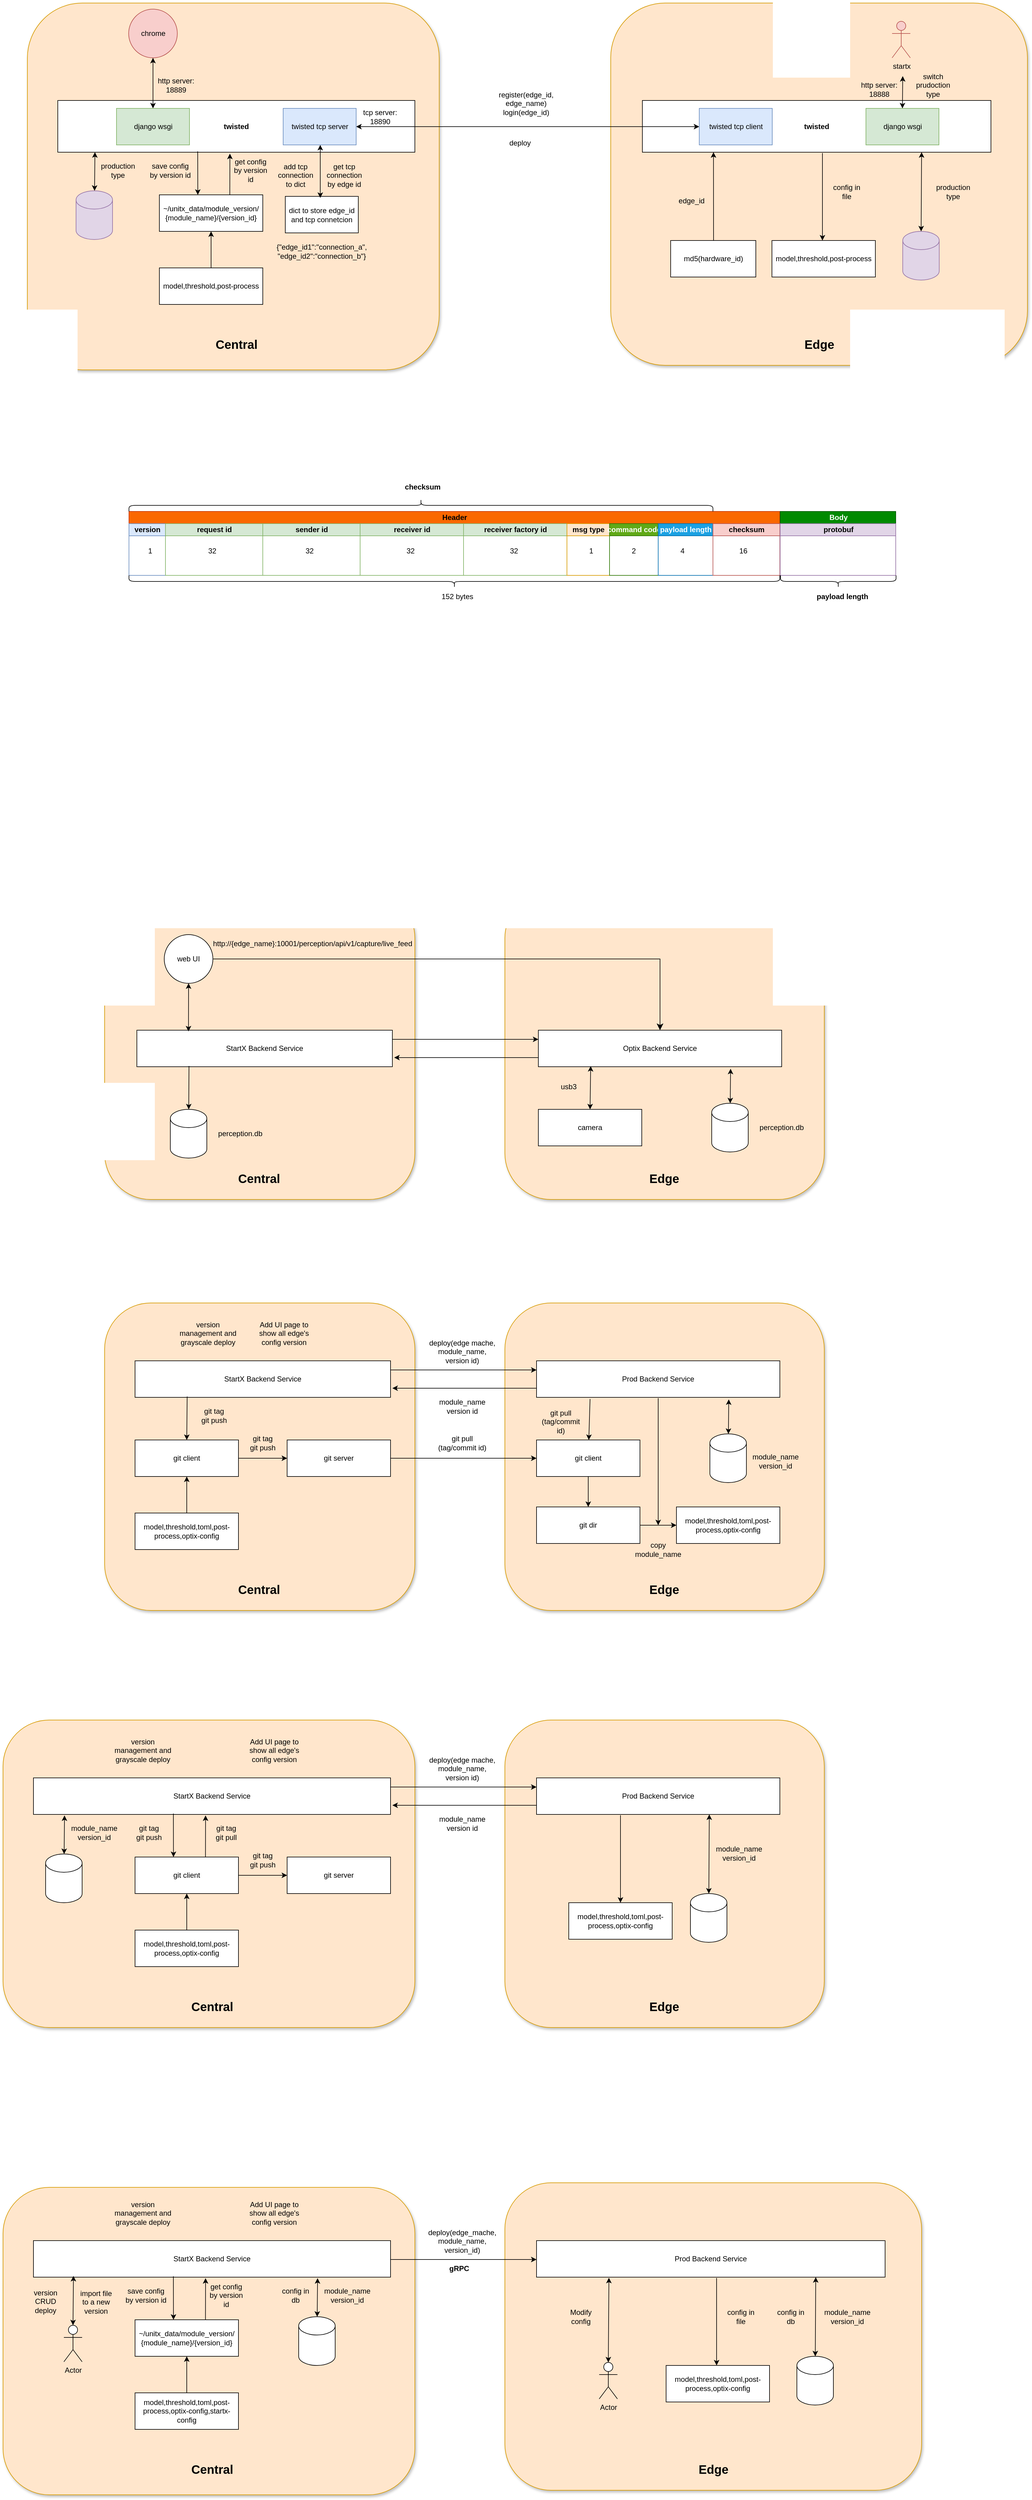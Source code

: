 <mxfile version="24.7.8">
  <diagram name="第 1 页" id="PzokZFdOADGy7_pB55ky">
    <mxGraphModel dx="1728" dy="955" grid="1" gridSize="10" guides="1" tooltips="1" connect="1" arrows="1" fold="1" page="1" pageScale="1" pageWidth="3300" pageHeight="4681" math="0" shadow="0">
      <root>
        <mxCell id="0" />
        <mxCell id="1" parent="0" />
        <mxCell id="i0qUSSeW1kzxF6su9X11-17" value="" style="rounded=1;whiteSpace=wrap;html=1;fillColor=#ffe6cc;strokeColor=#d79b00;glass=0;shadow=1;" parent="1" vertex="1">
          <mxGeometry x="1195" y="2435" width="525" height="505" as="geometry" />
        </mxCell>
        <mxCell id="i0qUSSeW1kzxF6su9X11-16" value="" style="rounded=1;whiteSpace=wrap;html=1;fillColor=#ffe6cc;strokeColor=#d79b00;shadow=1;" parent="1" vertex="1">
          <mxGeometry x="537" y="2435" width="510" height="505" as="geometry" />
        </mxCell>
        <mxCell id="QO4FowlgKa2JyrHLj_sX-2" value="&lt;span style=&quot;font-size: 12px;&quot; data-lucid-content=&quot;{&amp;quot;t&amp;quot;:&amp;quot;CorteX Backend Service&amp;quot;,&amp;quot;m&amp;quot;:[{&amp;quot;s&amp;quot;:0,&amp;quot;n&amp;quot;:&amp;quot;fsp&amp;quot;,&amp;quot;v&amp;quot;:&amp;quot;ss_presetShapeStyle1_textStyle&amp;quot;,&amp;quot;e&amp;quot;:22},{&amp;quot;s&amp;quot;:0,&amp;quot;n&amp;quot;:&amp;quot;fsp2&amp;quot;,&amp;quot;v&amp;quot;:&amp;quot;ss_presetShapeStyle1_textStyle&amp;quot;,&amp;quot;e&amp;quot;:22},{&amp;quot;s&amp;quot;:0,&amp;quot;n&amp;quot;:&amp;quot;s&amp;quot;,&amp;quot;v&amp;quot;:22.222,&amp;quot;e&amp;quot;:22}]}&quot; data-lucid-type=&quot;application/vnd.lucid.text&quot;&gt;StartX&lt;span style=&quot;font-size: 12px;&quot;&gt;&amp;nbsp;Backend Service&lt;/span&gt;&lt;/span&gt;" style="rounded=0;whiteSpace=wrap;html=1;fontSize=12;fontStyle=0;fontColor=default;fontFamily=Helvetica;" parent="1" vertex="1">
          <mxGeometry x="587" y="2530" width="420" height="60" as="geometry" />
        </mxCell>
        <mxCell id="QO4FowlgKa2JyrHLj_sX-4" value="&lt;span style=&quot;font-size: 12px;&quot; data-lucid-content=&quot;{&amp;quot;t&amp;quot;:&amp;quot;CorteX Backend Service&amp;quot;,&amp;quot;m&amp;quot;:[{&amp;quot;s&amp;quot;:0,&amp;quot;n&amp;quot;:&amp;quot;fsp&amp;quot;,&amp;quot;v&amp;quot;:&amp;quot;ss_presetShapeStyle1_textStyle&amp;quot;,&amp;quot;e&amp;quot;:22},{&amp;quot;s&amp;quot;:0,&amp;quot;n&amp;quot;:&amp;quot;fsp2&amp;quot;,&amp;quot;v&amp;quot;:&amp;quot;ss_presetShapeStyle1_textStyle&amp;quot;,&amp;quot;e&amp;quot;:22},{&amp;quot;s&amp;quot;:0,&amp;quot;n&amp;quot;:&amp;quot;s&amp;quot;,&amp;quot;v&amp;quot;:22.222,&amp;quot;e&amp;quot;:22}]}&quot; data-lucid-type=&quot;application/vnd.lucid.text&quot;&gt;&lt;span style=&quot;font-size: 12px;&quot;&gt;Prod Backend Service&lt;/span&gt;&lt;/span&gt;" style="rounded=0;whiteSpace=wrap;html=1;fontSize=12;fontStyle=0;fontColor=default;fontFamily=Helvetica;" parent="1" vertex="1">
          <mxGeometry x="1247" y="2530" width="400" height="60" as="geometry" />
        </mxCell>
        <mxCell id="i0qUSSeW1kzxF6su9X11-3" style="edgeStyle=orthogonalEdgeStyle;rounded=0;orthogonalLoop=1;jettySize=auto;html=1;exitX=1;exitY=0.5;exitDx=0;exitDy=0;entryX=0;entryY=0.5;entryDx=0;entryDy=0;" parent="1" source="QO4FowlgKa2JyrHLj_sX-5" target="QO4FowlgKa2JyrHLj_sX-7" edge="1">
          <mxGeometry relative="1" as="geometry" />
        </mxCell>
        <mxCell id="QO4FowlgKa2JyrHLj_sX-5" value="git server" style="rounded=0;whiteSpace=wrap;html=1;fontSize=12;fontStyle=0;fontColor=default;fontFamily=Helvetica;" parent="1" vertex="1">
          <mxGeometry x="837" y="2660" width="170" height="60" as="geometry" />
        </mxCell>
        <mxCell id="QO4FowlgKa2JyrHLj_sX-7" value="git client" style="rounded=0;whiteSpace=wrap;html=1;fontSize=12;fontStyle=0;fontColor=default;fontFamily=Helvetica;" parent="1" vertex="1">
          <mxGeometry x="1247" y="2660" width="170" height="60" as="geometry" />
        </mxCell>
        <mxCell id="QO4FowlgKa2JyrHLj_sX-12" value="&lt;div style=&quot;font-size: 12px;&quot;&gt;deploy(edge mache, module_name, version id)&lt;/div&gt;" style="text;strokeColor=none;align=center;fillColor=none;html=1;verticalAlign=middle;whiteSpace=wrap;rounded=0;fontSize=12;fontStyle=0;fontColor=default;fontFamily=Helvetica;" parent="1" vertex="1">
          <mxGeometry x="1065" y="2500" width="120" height="30" as="geometry" />
        </mxCell>
        <mxCell id="QO4FowlgKa2JyrHLj_sX-15" value="&lt;div style=&quot;font-size: 12px;&quot;&gt;git pull (tag/commit id)&lt;br style=&quot;font-size: 12px;&quot;&gt;&lt;/div&gt;" style="text;strokeColor=none;align=center;fillColor=none;html=1;verticalAlign=middle;whiteSpace=wrap;rounded=0;fontSize=12;fontStyle=0;fontColor=default;fontFamily=Helvetica;" parent="1" vertex="1">
          <mxGeometry x="1257" y="2610" width="60" height="40" as="geometry" />
        </mxCell>
        <mxCell id="rOFp2M5UlcV7_ZdFNBnd-1" value="version management and grayscale deploy" style="text;strokeColor=none;align=center;fillColor=none;html=1;verticalAlign=middle;whiteSpace=wrap;rounded=0;fontSize=12;fontStyle=0;fontFamily=Helvetica;" parent="1" vertex="1">
          <mxGeometry x="657" y="2470" width="100" height="30" as="geometry" />
        </mxCell>
        <mxCell id="rOFp2M5UlcV7_ZdFNBnd-2" value="Add UI page to show all edge&#39;s config version" style="text;strokeColor=none;align=center;fillColor=none;html=1;verticalAlign=middle;whiteSpace=wrap;rounded=0;fontSize=12;fontStyle=0;fontFamily=Helvetica;" parent="1" vertex="1">
          <mxGeometry x="777" y="2470" width="110" height="30" as="geometry" />
        </mxCell>
        <mxCell id="i0qUSSeW1kzxF6su9X11-1" value="model,threshold,toml,post-process,optix-config" style="rounded=0;whiteSpace=wrap;html=1;fontSize=12;fontStyle=0;fontColor=default;fontFamily=Helvetica;" parent="1" vertex="1">
          <mxGeometry x="587" y="2780" width="170" height="60" as="geometry" />
        </mxCell>
        <mxCell id="i0qUSSeW1kzxF6su9X11-2" value="model,threshold,toml,post-process,optix-config" style="rounded=0;whiteSpace=wrap;html=1;fontSize=12;fontStyle=0;fontColor=default;fontFamily=Helvetica;" parent="1" vertex="1">
          <mxGeometry x="1477" y="2770" width="170" height="60" as="geometry" />
        </mxCell>
        <mxCell id="i0qUSSeW1kzxF6su9X11-4" value="git pull (tag/commit id)" style="text;strokeColor=none;align=center;fillColor=none;html=1;verticalAlign=middle;whiteSpace=wrap;rounded=0;" parent="1" vertex="1">
          <mxGeometry x="1080" y="2650" width="90" height="30" as="geometry" />
        </mxCell>
        <mxCell id="i0qUSSeW1kzxF6su9X11-5" value="" style="endArrow=classic;html=1;rounded=0;exitX=0.22;exitY=1.046;exitDx=0;exitDy=0;exitPerimeter=0;" parent="1" source="QO4FowlgKa2JyrHLj_sX-4" target="QO4FowlgKa2JyrHLj_sX-7" edge="1">
          <mxGeometry width="50" height="50" relative="1" as="geometry">
            <mxPoint x="1197" y="2730" as="sourcePoint" />
            <mxPoint x="1247" y="2680" as="targetPoint" />
          </mxGeometry>
        </mxCell>
        <mxCell id="i0qUSSeW1kzxF6su9X11-6" value="" style="endArrow=classic;html=1;rounded=0;exitX=0.795;exitY=1.057;exitDx=0;exitDy=0;exitPerimeter=0;" parent="1" edge="1">
          <mxGeometry width="50" height="50" relative="1" as="geometry">
            <mxPoint x="1447.0" y="2591.38" as="sourcePoint" />
            <mxPoint x="1447" y="2800" as="targetPoint" />
          </mxGeometry>
        </mxCell>
        <mxCell id="i0qUSSeW1kzxF6su9X11-7" value="&lt;div style=&quot;font-size: 12px;&quot;&gt;copy&lt;/div&gt;&lt;div style=&quot;font-size: 12px;&quot;&gt;module_name&lt;br&gt;&lt;/div&gt;" style="text;strokeColor=none;align=center;fillColor=none;html=1;verticalAlign=middle;whiteSpace=wrap;rounded=0;fontSize=12;fontStyle=0;fontColor=default;fontFamily=Helvetica;" parent="1" vertex="1">
          <mxGeometry x="1407" y="2820" width="80" height="40" as="geometry" />
        </mxCell>
        <mxCell id="i0qUSSeW1kzxF6su9X11-8" value="git client" style="rounded=0;whiteSpace=wrap;html=1;fontSize=12;fontStyle=0;fontColor=default;fontFamily=Helvetica;" parent="1" vertex="1">
          <mxGeometry x="587" y="2660" width="170" height="60" as="geometry" />
        </mxCell>
        <mxCell id="i0qUSSeW1kzxF6su9X11-9" value="" style="endArrow=classic;html=1;rounded=0;exitX=0.5;exitY=0;exitDx=0;exitDy=0;" parent="1" source="i0qUSSeW1kzxF6su9X11-1" target="i0qUSSeW1kzxF6su9X11-8" edge="1">
          <mxGeometry width="50" height="50" relative="1" as="geometry">
            <mxPoint x="1127" y="2730" as="sourcePoint" />
            <mxPoint x="1177" y="2680" as="targetPoint" />
          </mxGeometry>
        </mxCell>
        <mxCell id="i0qUSSeW1kzxF6su9X11-12" value="" style="endArrow=classic;html=1;rounded=0;exitX=1;exitY=0.5;exitDx=0;exitDy=0;entryX=0;entryY=0.5;entryDx=0;entryDy=0;" parent="1" source="i0qUSSeW1kzxF6su9X11-8" target="QO4FowlgKa2JyrHLj_sX-5" edge="1">
          <mxGeometry width="50" height="50" relative="1" as="geometry">
            <mxPoint x="1127" y="2730" as="sourcePoint" />
            <mxPoint x="1177" y="2680" as="targetPoint" />
          </mxGeometry>
        </mxCell>
        <mxCell id="i0qUSSeW1kzxF6su9X11-13" value="" style="endArrow=classic;html=1;rounded=0;exitX=0.204;exitY=0.977;exitDx=0;exitDy=0;exitPerimeter=0;entryX=0.5;entryY=0;entryDx=0;entryDy=0;" parent="1" source="QO4FowlgKa2JyrHLj_sX-2" target="i0qUSSeW1kzxF6su9X11-8" edge="1">
          <mxGeometry width="50" height="50" relative="1" as="geometry">
            <mxPoint x="1127" y="2730" as="sourcePoint" />
            <mxPoint x="1177" y="2680" as="targetPoint" />
          </mxGeometry>
        </mxCell>
        <mxCell id="i0qUSSeW1kzxF6su9X11-14" value="&lt;div&gt;git tag&lt;/div&gt;git push" style="text;strokeColor=none;align=center;fillColor=none;html=1;verticalAlign=middle;whiteSpace=wrap;rounded=0;" parent="1" vertex="1">
          <mxGeometry x="687" y="2605" width="60" height="30" as="geometry" />
        </mxCell>
        <mxCell id="i0qUSSeW1kzxF6su9X11-15" value="&lt;div&gt;git tag&lt;/div&gt;git push" style="text;strokeColor=none;align=center;fillColor=none;html=1;verticalAlign=middle;whiteSpace=wrap;rounded=0;" parent="1" vertex="1">
          <mxGeometry x="767" y="2650" width="60" height="30" as="geometry" />
        </mxCell>
        <mxCell id="i0qUSSeW1kzxF6su9X11-18" value="git dir" style="rounded=0;whiteSpace=wrap;html=1;fontSize=12;fontStyle=0;fontColor=default;fontFamily=Helvetica;" parent="1" vertex="1">
          <mxGeometry x="1247" y="2770" width="170" height="60" as="geometry" />
        </mxCell>
        <mxCell id="i0qUSSeW1kzxF6su9X11-19" value="" style="endArrow=classic;html=1;rounded=0;exitX=0.5;exitY=1;exitDx=0;exitDy=0;" parent="1" source="QO4FowlgKa2JyrHLj_sX-7" target="i0qUSSeW1kzxF6su9X11-18" edge="1">
          <mxGeometry width="50" height="50" relative="1" as="geometry">
            <mxPoint x="1197" y="2730" as="sourcePoint" />
            <mxPoint x="1247" y="2680" as="targetPoint" />
          </mxGeometry>
        </mxCell>
        <mxCell id="i0qUSSeW1kzxF6su9X11-20" value="" style="endArrow=classic;html=1;rounded=0;exitX=1;exitY=0.5;exitDx=0;exitDy=0;entryX=0;entryY=0.5;entryDx=0;entryDy=0;" parent="1" source="i0qUSSeW1kzxF6su9X11-18" target="i0qUSSeW1kzxF6su9X11-2" edge="1">
          <mxGeometry width="50" height="50" relative="1" as="geometry">
            <mxPoint x="1197" y="2730" as="sourcePoint" />
            <mxPoint x="1247" y="2680" as="targetPoint" />
          </mxGeometry>
        </mxCell>
        <mxCell id="i0qUSSeW1kzxF6su9X11-24" value="Central" style="text;strokeColor=none;align=center;fillColor=none;html=1;verticalAlign=middle;whiteSpace=wrap;rounded=0;fontSize=20;fontStyle=1" parent="1" vertex="1">
          <mxGeometry x="761" y="2890" width="60" height="30" as="geometry" />
        </mxCell>
        <mxCell id="i0qUSSeW1kzxF6su9X11-25" value="Edge" style="text;strokeColor=none;align=center;fillColor=none;html=1;verticalAlign=middle;whiteSpace=wrap;rounded=0;fontSize=20;fontStyle=1" parent="1" vertex="1">
          <mxGeometry x="1427" y="2890" width="60" height="30" as="geometry" />
        </mxCell>
        <mxCell id="i0qUSSeW1kzxF6su9X11-26" value="" style="shape=cylinder3;whiteSpace=wrap;html=1;boundedLbl=1;backgroundOutline=1;size=15;" parent="1" vertex="1">
          <mxGeometry x="1532" y="2650" width="60" height="80" as="geometry" />
        </mxCell>
        <mxCell id="i0qUSSeW1kzxF6su9X11-28" value="" style="endArrow=classic;startArrow=classic;html=1;rounded=0;entryX=0.79;entryY=1.056;entryDx=0;entryDy=0;entryPerimeter=0;" parent="1" source="i0qUSSeW1kzxF6su9X11-26" target="QO4FowlgKa2JyrHLj_sX-4" edge="1">
          <mxGeometry width="50" height="50" relative="1" as="geometry">
            <mxPoint x="1300" y="2740" as="sourcePoint" />
            <mxPoint x="1350" y="2690" as="targetPoint" />
          </mxGeometry>
        </mxCell>
        <mxCell id="i0qUSSeW1kzxF6su9X11-30" value="module_name&lt;div&gt;version_id&lt;/div&gt;" style="text;strokeColor=none;align=center;fillColor=none;html=1;verticalAlign=middle;whiteSpace=wrap;rounded=0;" parent="1" vertex="1">
          <mxGeometry x="1610" y="2680" width="60" height="30" as="geometry" />
        </mxCell>
        <mxCell id="i0qUSSeW1kzxF6su9X11-31" value="&lt;div style=&quot;font-size: 12px;&quot;&gt;module_name version id&lt;/div&gt;" style="text;strokeColor=none;align=center;fillColor=none;html=1;verticalAlign=middle;whiteSpace=wrap;rounded=0;fontSize=12;fontStyle=0;fontColor=default;fontFamily=Helvetica;" parent="1" vertex="1">
          <mxGeometry x="1065" y="2590" width="120" height="30" as="geometry" />
        </mxCell>
        <mxCell id="i0qUSSeW1kzxF6su9X11-32" value="" style="endArrow=classic;html=1;rounded=0;exitX=1;exitY=0.25;exitDx=0;exitDy=0;entryX=0;entryY=0.25;entryDx=0;entryDy=0;" parent="1" source="QO4FowlgKa2JyrHLj_sX-2" target="QO4FowlgKa2JyrHLj_sX-4" edge="1">
          <mxGeometry width="50" height="50" relative="1" as="geometry">
            <mxPoint x="1300" y="2740" as="sourcePoint" />
            <mxPoint x="1350" y="2690" as="targetPoint" />
          </mxGeometry>
        </mxCell>
        <mxCell id="i0qUSSeW1kzxF6su9X11-33" value="" style="endArrow=classic;html=1;rounded=0;exitX=0;exitY=0.75;exitDx=0;exitDy=0;" parent="1" source="QO4FowlgKa2JyrHLj_sX-4" edge="1">
          <mxGeometry width="50" height="50" relative="1" as="geometry">
            <mxPoint x="1300" y="2740" as="sourcePoint" />
            <mxPoint x="1010" y="2575" as="targetPoint" />
          </mxGeometry>
        </mxCell>
        <mxCell id="i0qUSSeW1kzxF6su9X11-34" value="" style="rounded=1;whiteSpace=wrap;html=1;fillColor=#ffe6cc;strokeColor=#d79b00;glass=0;shadow=1;" parent="1" vertex="1">
          <mxGeometry x="1195" y="3120" width="525" height="505" as="geometry" />
        </mxCell>
        <mxCell id="i0qUSSeW1kzxF6su9X11-35" value="" style="rounded=1;whiteSpace=wrap;html=1;fillColor=#ffe6cc;strokeColor=#d79b00;shadow=1;" parent="1" vertex="1">
          <mxGeometry x="370" y="3120" width="677" height="505" as="geometry" />
        </mxCell>
        <mxCell id="i0qUSSeW1kzxF6su9X11-36" value="&lt;span style=&quot;font-size: 12px;&quot; data-lucid-content=&quot;{&amp;quot;t&amp;quot;:&amp;quot;CorteX Backend Service&amp;quot;,&amp;quot;m&amp;quot;:[{&amp;quot;s&amp;quot;:0,&amp;quot;n&amp;quot;:&amp;quot;fsp&amp;quot;,&amp;quot;v&amp;quot;:&amp;quot;ss_presetShapeStyle1_textStyle&amp;quot;,&amp;quot;e&amp;quot;:22},{&amp;quot;s&amp;quot;:0,&amp;quot;n&amp;quot;:&amp;quot;fsp2&amp;quot;,&amp;quot;v&amp;quot;:&amp;quot;ss_presetShapeStyle1_textStyle&amp;quot;,&amp;quot;e&amp;quot;:22},{&amp;quot;s&amp;quot;:0,&amp;quot;n&amp;quot;:&amp;quot;s&amp;quot;,&amp;quot;v&amp;quot;:22.222,&amp;quot;e&amp;quot;:22}]}&quot; data-lucid-type=&quot;application/vnd.lucid.text&quot;&gt;&lt;span style=&quot;font-size: 12px;&quot;&gt;StartX Backend Service&lt;/span&gt;&lt;/span&gt;" style="rounded=0;whiteSpace=wrap;html=1;fontSize=12;fontStyle=0;fontColor=default;fontFamily=Helvetica;" parent="1" vertex="1">
          <mxGeometry x="420" y="3215" width="587" height="60" as="geometry" />
        </mxCell>
        <mxCell id="i0qUSSeW1kzxF6su9X11-37" value="&lt;span style=&quot;font-size: 12px;&quot; data-lucid-content=&quot;{&amp;quot;t&amp;quot;:&amp;quot;CorteX Backend Service&amp;quot;,&amp;quot;m&amp;quot;:[{&amp;quot;s&amp;quot;:0,&amp;quot;n&amp;quot;:&amp;quot;fsp&amp;quot;,&amp;quot;v&amp;quot;:&amp;quot;ss_presetShapeStyle1_textStyle&amp;quot;,&amp;quot;e&amp;quot;:22},{&amp;quot;s&amp;quot;:0,&amp;quot;n&amp;quot;:&amp;quot;fsp2&amp;quot;,&amp;quot;v&amp;quot;:&amp;quot;ss_presetShapeStyle1_textStyle&amp;quot;,&amp;quot;e&amp;quot;:22},{&amp;quot;s&amp;quot;:0,&amp;quot;n&amp;quot;:&amp;quot;s&amp;quot;,&amp;quot;v&amp;quot;:22.222,&amp;quot;e&amp;quot;:22}]}&quot; data-lucid-type=&quot;application/vnd.lucid.text&quot;&gt;&lt;span style=&quot;font-size: 12px;&quot;&gt;Prod Backend Service&lt;/span&gt;&lt;/span&gt;" style="rounded=0;whiteSpace=wrap;html=1;fontSize=12;fontStyle=0;fontColor=default;fontFamily=Helvetica;" parent="1" vertex="1">
          <mxGeometry x="1247" y="3215" width="400" height="60" as="geometry" />
        </mxCell>
        <mxCell id="i0qUSSeW1kzxF6su9X11-39" value="git server" style="rounded=0;whiteSpace=wrap;html=1;fontSize=12;fontStyle=0;fontColor=default;fontFamily=Helvetica;" parent="1" vertex="1">
          <mxGeometry x="837" y="3345" width="170" height="60" as="geometry" />
        </mxCell>
        <mxCell id="i0qUSSeW1kzxF6su9X11-41" value="&lt;div style=&quot;font-size: 12px;&quot;&gt;deploy(edge mache, module_name, version id)&lt;/div&gt;" style="text;strokeColor=none;align=center;fillColor=none;html=1;verticalAlign=middle;whiteSpace=wrap;rounded=0;fontSize=12;fontStyle=0;fontColor=default;fontFamily=Helvetica;" parent="1" vertex="1">
          <mxGeometry x="1065" y="3185" width="120" height="30" as="geometry" />
        </mxCell>
        <mxCell id="i0qUSSeW1kzxF6su9X11-43" value="version management and grayscale deploy" style="text;strokeColor=none;align=center;fillColor=none;html=1;verticalAlign=middle;whiteSpace=wrap;rounded=0;fontSize=12;fontStyle=0;fontFamily=Helvetica;" parent="1" vertex="1">
          <mxGeometry x="550" y="3155" width="100" height="30" as="geometry" />
        </mxCell>
        <mxCell id="i0qUSSeW1kzxF6su9X11-44" value="Add UI page to show all edge&#39;s config version" style="text;strokeColor=none;align=center;fillColor=none;html=1;verticalAlign=middle;whiteSpace=wrap;rounded=0;fontSize=12;fontStyle=0;fontFamily=Helvetica;" parent="1" vertex="1">
          <mxGeometry x="761" y="3155" width="110" height="30" as="geometry" />
        </mxCell>
        <mxCell id="i0qUSSeW1kzxF6su9X11-45" value="model,threshold,toml,post-process,optix-config" style="rounded=0;whiteSpace=wrap;html=1;fontSize=12;fontStyle=0;fontColor=default;fontFamily=Helvetica;" parent="1" vertex="1">
          <mxGeometry x="587" y="3465" width="170" height="60" as="geometry" />
        </mxCell>
        <mxCell id="i0qUSSeW1kzxF6su9X11-46" value="model,threshold,toml,post-process,optix-config" style="rounded=0;whiteSpace=wrap;html=1;fontSize=12;fontStyle=0;fontColor=default;fontFamily=Helvetica;" parent="1" vertex="1">
          <mxGeometry x="1300" y="3420" width="170" height="60" as="geometry" />
        </mxCell>
        <mxCell id="i0qUSSeW1kzxF6su9X11-49" value="" style="endArrow=classic;html=1;rounded=0;exitX=0.795;exitY=1.057;exitDx=0;exitDy=0;exitPerimeter=0;entryX=0.5;entryY=0;entryDx=0;entryDy=0;" parent="1" target="i0qUSSeW1kzxF6su9X11-46" edge="1">
          <mxGeometry width="50" height="50" relative="1" as="geometry">
            <mxPoint x="1385.0" y="3276.38" as="sourcePoint" />
            <mxPoint x="1385" y="3410" as="targetPoint" />
          </mxGeometry>
        </mxCell>
        <mxCell id="i0qUSSeW1kzxF6su9X11-51" value="git client" style="rounded=0;whiteSpace=wrap;html=1;fontSize=12;fontStyle=0;fontColor=default;fontFamily=Helvetica;" parent="1" vertex="1">
          <mxGeometry x="587" y="3345" width="170" height="60" as="geometry" />
        </mxCell>
        <mxCell id="i0qUSSeW1kzxF6su9X11-52" value="" style="endArrow=classic;html=1;rounded=0;exitX=0.5;exitY=0;exitDx=0;exitDy=0;" parent="1" source="i0qUSSeW1kzxF6su9X11-45" target="i0qUSSeW1kzxF6su9X11-51" edge="1">
          <mxGeometry width="50" height="50" relative="1" as="geometry">
            <mxPoint x="1127" y="3415" as="sourcePoint" />
            <mxPoint x="1177" y="3365" as="targetPoint" />
          </mxGeometry>
        </mxCell>
        <mxCell id="i0qUSSeW1kzxF6su9X11-53" value="" style="endArrow=classic;html=1;rounded=0;exitX=1;exitY=0.5;exitDx=0;exitDy=0;entryX=0;entryY=0.5;entryDx=0;entryDy=0;" parent="1" source="i0qUSSeW1kzxF6su9X11-51" target="i0qUSSeW1kzxF6su9X11-39" edge="1">
          <mxGeometry width="50" height="50" relative="1" as="geometry">
            <mxPoint x="1127" y="3415" as="sourcePoint" />
            <mxPoint x="1177" y="3365" as="targetPoint" />
          </mxGeometry>
        </mxCell>
        <mxCell id="i0qUSSeW1kzxF6su9X11-54" value="" style="endArrow=classic;html=1;rounded=0;exitX=0.429;exitY=0.977;exitDx=0;exitDy=0;exitPerimeter=0;entryX=0.5;entryY=0;entryDx=0;entryDy=0;" parent="1" edge="1">
          <mxGeometry width="50" height="50" relative="1" as="geometry">
            <mxPoint x="650.003" y="3273.62" as="sourcePoint" />
            <mxPoint x="650.18" y="3345" as="targetPoint" />
          </mxGeometry>
        </mxCell>
        <mxCell id="i0qUSSeW1kzxF6su9X11-55" value="&lt;div&gt;git tag&lt;/div&gt;git push" style="text;strokeColor=none;align=center;fillColor=none;html=1;verticalAlign=middle;whiteSpace=wrap;rounded=0;" parent="1" vertex="1">
          <mxGeometry x="580" y="3290" width="60" height="30" as="geometry" />
        </mxCell>
        <mxCell id="i0qUSSeW1kzxF6su9X11-56" value="&lt;div&gt;git tag&lt;/div&gt;git push" style="text;strokeColor=none;align=center;fillColor=none;html=1;verticalAlign=middle;whiteSpace=wrap;rounded=0;" parent="1" vertex="1">
          <mxGeometry x="767" y="3335" width="60" height="30" as="geometry" />
        </mxCell>
        <mxCell id="i0qUSSeW1kzxF6su9X11-60" value="Central" style="text;strokeColor=none;align=center;fillColor=none;html=1;verticalAlign=middle;whiteSpace=wrap;rounded=0;fontSize=20;fontStyle=1" parent="1" vertex="1">
          <mxGeometry x="683.5" y="3575" width="60" height="30" as="geometry" />
        </mxCell>
        <mxCell id="i0qUSSeW1kzxF6su9X11-61" value="Edge" style="text;strokeColor=none;align=center;fillColor=none;html=1;verticalAlign=middle;whiteSpace=wrap;rounded=0;fontSize=20;fontStyle=1" parent="1" vertex="1">
          <mxGeometry x="1427" y="3575" width="60" height="30" as="geometry" />
        </mxCell>
        <mxCell id="i0qUSSeW1kzxF6su9X11-62" value="" style="shape=cylinder3;whiteSpace=wrap;html=1;boundedLbl=1;backgroundOutline=1;size=15;" parent="1" vertex="1">
          <mxGeometry x="440" y="3340" width="60" height="80" as="geometry" />
        </mxCell>
        <mxCell id="i0qUSSeW1kzxF6su9X11-63" value="" style="endArrow=classic;startArrow=classic;html=1;rounded=0;entryX=0.087;entryY=1.028;entryDx=0;entryDy=0;entryPerimeter=0;" parent="1" source="i0qUSSeW1kzxF6su9X11-62" target="i0qUSSeW1kzxF6su9X11-36" edge="1">
          <mxGeometry width="50" height="50" relative="1" as="geometry">
            <mxPoint x="1300" y="3425" as="sourcePoint" />
            <mxPoint x="1350" y="3375" as="targetPoint" />
          </mxGeometry>
        </mxCell>
        <mxCell id="i0qUSSeW1kzxF6su9X11-65" value="&lt;div style=&quot;font-size: 12px;&quot;&gt;module_name version id&lt;/div&gt;" style="text;strokeColor=none;align=center;fillColor=none;html=1;verticalAlign=middle;whiteSpace=wrap;rounded=0;fontSize=12;fontStyle=0;fontColor=default;fontFamily=Helvetica;" parent="1" vertex="1">
          <mxGeometry x="1065" y="3275" width="120" height="30" as="geometry" />
        </mxCell>
        <mxCell id="i0qUSSeW1kzxF6su9X11-66" value="" style="endArrow=classic;html=1;rounded=0;exitX=1;exitY=0.25;exitDx=0;exitDy=0;entryX=0;entryY=0.25;entryDx=0;entryDy=0;" parent="1" source="i0qUSSeW1kzxF6su9X11-36" target="i0qUSSeW1kzxF6su9X11-37" edge="1">
          <mxGeometry width="50" height="50" relative="1" as="geometry">
            <mxPoint x="1300" y="3425" as="sourcePoint" />
            <mxPoint x="1350" y="3375" as="targetPoint" />
          </mxGeometry>
        </mxCell>
        <mxCell id="i0qUSSeW1kzxF6su9X11-67" value="" style="endArrow=classic;html=1;rounded=0;exitX=0;exitY=0.75;exitDx=0;exitDy=0;" parent="1" source="i0qUSSeW1kzxF6su9X11-37" edge="1">
          <mxGeometry width="50" height="50" relative="1" as="geometry">
            <mxPoint x="1300" y="3425" as="sourcePoint" />
            <mxPoint x="1010" y="3260" as="targetPoint" />
          </mxGeometry>
        </mxCell>
        <mxCell id="i0qUSSeW1kzxF6su9X11-69" value="module_name&lt;div&gt;version_id&lt;/div&gt;" style="text;strokeColor=none;align=center;fillColor=none;html=1;verticalAlign=middle;whiteSpace=wrap;rounded=0;" parent="1" vertex="1">
          <mxGeometry x="490" y="3290" width="60" height="30" as="geometry" />
        </mxCell>
        <mxCell id="i0qUSSeW1kzxF6su9X11-70" value="" style="endArrow=classic;html=1;rounded=0;exitX=0.681;exitY=0;exitDx=0;exitDy=0;entryX=0.482;entryY=1.028;entryDx=0;entryDy=0;entryPerimeter=0;exitPerimeter=0;" parent="1" source="i0qUSSeW1kzxF6su9X11-51" target="i0qUSSeW1kzxF6su9X11-36" edge="1">
          <mxGeometry width="50" height="50" relative="1" as="geometry">
            <mxPoint x="705" y="3350" as="sourcePoint" />
            <mxPoint x="714" y="3275" as="targetPoint" />
          </mxGeometry>
        </mxCell>
        <mxCell id="i0qUSSeW1kzxF6su9X11-71" value="&lt;div&gt;git tag&lt;/div&gt;git pull" style="text;strokeColor=none;align=center;fillColor=none;html=1;verticalAlign=middle;whiteSpace=wrap;rounded=0;" parent="1" vertex="1">
          <mxGeometry x="707" y="3290" width="60" height="30" as="geometry" />
        </mxCell>
        <mxCell id="bRRxqf0Hs2Emt1WZWNBF-1" value="" style="rounded=1;whiteSpace=wrap;html=1;fillColor=#ffe6cc;strokeColor=#d79b00;glass=0;shadow=1;" parent="1" vertex="1">
          <mxGeometry x="1195" y="3880" width="685" height="505" as="geometry" />
        </mxCell>
        <mxCell id="bRRxqf0Hs2Emt1WZWNBF-2" value="" style="rounded=1;whiteSpace=wrap;html=1;fillColor=#ffe6cc;strokeColor=#d79b00;shadow=1;" parent="1" vertex="1">
          <mxGeometry x="370" y="3887.5" width="677" height="505" as="geometry" />
        </mxCell>
        <mxCell id="bRRxqf0Hs2Emt1WZWNBF-3" value="&lt;span style=&quot;font-size: 12px;&quot; data-lucid-content=&quot;{&amp;quot;t&amp;quot;:&amp;quot;CorteX Backend Service&amp;quot;,&amp;quot;m&amp;quot;:[{&amp;quot;s&amp;quot;:0,&amp;quot;n&amp;quot;:&amp;quot;fsp&amp;quot;,&amp;quot;v&amp;quot;:&amp;quot;ss_presetShapeStyle1_textStyle&amp;quot;,&amp;quot;e&amp;quot;:22},{&amp;quot;s&amp;quot;:0,&amp;quot;n&amp;quot;:&amp;quot;fsp2&amp;quot;,&amp;quot;v&amp;quot;:&amp;quot;ss_presetShapeStyle1_textStyle&amp;quot;,&amp;quot;e&amp;quot;:22},{&amp;quot;s&amp;quot;:0,&amp;quot;n&amp;quot;:&amp;quot;s&amp;quot;,&amp;quot;v&amp;quot;:22.222,&amp;quot;e&amp;quot;:22}]}&quot; data-lucid-type=&quot;application/vnd.lucid.text&quot;&gt;StartX&lt;span style=&quot;font-size: 12px;&quot;&gt;&amp;nbsp;Backend Service&lt;/span&gt;&lt;/span&gt;" style="rounded=0;whiteSpace=wrap;html=1;fontSize=12;fontStyle=0;fontColor=default;fontFamily=Helvetica;" parent="1" vertex="1">
          <mxGeometry x="420" y="3975" width="587" height="60" as="geometry" />
        </mxCell>
        <mxCell id="bRRxqf0Hs2Emt1WZWNBF-4" value="&lt;span style=&quot;font-size: 12px;&quot; data-lucid-content=&quot;{&amp;quot;t&amp;quot;:&amp;quot;CorteX Backend Service&amp;quot;,&amp;quot;m&amp;quot;:[{&amp;quot;s&amp;quot;:0,&amp;quot;n&amp;quot;:&amp;quot;fsp&amp;quot;,&amp;quot;v&amp;quot;:&amp;quot;ss_presetShapeStyle1_textStyle&amp;quot;,&amp;quot;e&amp;quot;:22},{&amp;quot;s&amp;quot;:0,&amp;quot;n&amp;quot;:&amp;quot;fsp2&amp;quot;,&amp;quot;v&amp;quot;:&amp;quot;ss_presetShapeStyle1_textStyle&amp;quot;,&amp;quot;e&amp;quot;:22},{&amp;quot;s&amp;quot;:0,&amp;quot;n&amp;quot;:&amp;quot;s&amp;quot;,&amp;quot;v&amp;quot;:22.222,&amp;quot;e&amp;quot;:22}]}&quot; data-lucid-type=&quot;application/vnd.lucid.text&quot;&gt;&lt;span style=&quot;font-size: 12px;&quot;&gt;Prod Backend Service&lt;/span&gt;&lt;/span&gt;" style="rounded=0;whiteSpace=wrap;html=1;fontSize=12;fontStyle=0;fontColor=default;fontFamily=Helvetica;" parent="1" vertex="1">
          <mxGeometry x="1247" y="3975" width="573" height="60" as="geometry" />
        </mxCell>
        <mxCell id="bRRxqf0Hs2Emt1WZWNBF-6" value="&lt;div style=&quot;font-size: 12px;&quot;&gt;deploy(edge_mache, module_name, version_id)&lt;/div&gt;" style="text;strokeColor=none;align=center;fillColor=none;html=1;verticalAlign=middle;whiteSpace=wrap;rounded=0;fontSize=12;fontStyle=0;fontColor=default;fontFamily=Helvetica;" parent="1" vertex="1">
          <mxGeometry x="1065" y="3961" width="120" height="30" as="geometry" />
        </mxCell>
        <mxCell id="bRRxqf0Hs2Emt1WZWNBF-7" value="version management and grayscale deploy" style="text;strokeColor=none;align=center;fillColor=none;html=1;verticalAlign=middle;whiteSpace=wrap;rounded=0;fontSize=12;fontStyle=0;fontFamily=Helvetica;" parent="1" vertex="1">
          <mxGeometry x="550" y="3915" width="100" height="30" as="geometry" />
        </mxCell>
        <mxCell id="bRRxqf0Hs2Emt1WZWNBF-8" value="Add UI page to show all edge&#39;s config version" style="text;strokeColor=none;align=center;fillColor=none;html=1;verticalAlign=middle;whiteSpace=wrap;rounded=0;fontSize=12;fontStyle=0;fontFamily=Helvetica;" parent="1" vertex="1">
          <mxGeometry x="761" y="3915" width="110" height="30" as="geometry" />
        </mxCell>
        <mxCell id="bRRxqf0Hs2Emt1WZWNBF-9" value="model,threshold,toml,post-process,optix-config,startx-config" style="rounded=0;whiteSpace=wrap;html=1;fontSize=12;fontStyle=0;fontColor=default;fontFamily=Helvetica;" parent="1" vertex="1">
          <mxGeometry x="587" y="4225" width="170" height="60" as="geometry" />
        </mxCell>
        <mxCell id="bRRxqf0Hs2Emt1WZWNBF-10" value="model,threshold,toml,post-process,optix-config" style="rounded=0;whiteSpace=wrap;html=1;fontSize=12;fontStyle=0;fontColor=default;fontFamily=Helvetica;" parent="1" vertex="1">
          <mxGeometry x="1460" y="4180" width="170" height="60" as="geometry" />
        </mxCell>
        <mxCell id="bRRxqf0Hs2Emt1WZWNBF-11" value="" style="endArrow=classic;html=1;rounded=0;exitX=0.795;exitY=1.057;exitDx=0;exitDy=0;exitPerimeter=0;entryX=0.5;entryY=0;entryDx=0;entryDy=0;" parent="1" edge="1">
          <mxGeometry width="50" height="50" relative="1" as="geometry">
            <mxPoint x="1543.0" y="4036.38" as="sourcePoint" />
            <mxPoint x="1543" y="4180" as="targetPoint" />
          </mxGeometry>
        </mxCell>
        <mxCell id="bRRxqf0Hs2Emt1WZWNBF-12" value="~/unitx_data/module_version/&lt;div&gt;{module_name}/{version_id}&lt;/div&gt;" style="rounded=0;whiteSpace=wrap;html=1;fontSize=12;fontStyle=0;fontColor=default;fontFamily=Helvetica;" parent="1" vertex="1">
          <mxGeometry x="587" y="4105" width="170" height="60" as="geometry" />
        </mxCell>
        <mxCell id="bRRxqf0Hs2Emt1WZWNBF-13" value="" style="endArrow=classic;html=1;rounded=0;exitX=0.5;exitY=0;exitDx=0;exitDy=0;" parent="1" source="bRRxqf0Hs2Emt1WZWNBF-9" target="bRRxqf0Hs2Emt1WZWNBF-12" edge="1">
          <mxGeometry width="50" height="50" relative="1" as="geometry">
            <mxPoint x="1127" y="4175" as="sourcePoint" />
            <mxPoint x="1177" y="4125" as="targetPoint" />
          </mxGeometry>
        </mxCell>
        <mxCell id="bRRxqf0Hs2Emt1WZWNBF-15" value="" style="endArrow=classic;html=1;rounded=0;exitX=0.429;exitY=0.977;exitDx=0;exitDy=0;exitPerimeter=0;entryX=0.5;entryY=0;entryDx=0;entryDy=0;" parent="1" edge="1">
          <mxGeometry width="50" height="50" relative="1" as="geometry">
            <mxPoint x="650.003" y="4033.62" as="sourcePoint" />
            <mxPoint x="650.18" y="4105" as="targetPoint" />
          </mxGeometry>
        </mxCell>
        <mxCell id="bRRxqf0Hs2Emt1WZWNBF-16" value="save config by version id&lt;div&gt;&lt;/div&gt;" style="text;strokeColor=none;align=center;fillColor=none;html=1;verticalAlign=middle;whiteSpace=wrap;rounded=0;" parent="1" vertex="1">
          <mxGeometry x="570" y="4050" width="70" height="30" as="geometry" />
        </mxCell>
        <mxCell id="bRRxqf0Hs2Emt1WZWNBF-18" value="Central" style="text;strokeColor=none;align=center;fillColor=none;html=1;verticalAlign=middle;whiteSpace=wrap;rounded=0;fontSize=20;fontStyle=1" parent="1" vertex="1">
          <mxGeometry x="683.5" y="4335" width="60" height="30" as="geometry" />
        </mxCell>
        <mxCell id="bRRxqf0Hs2Emt1WZWNBF-19" value="Edge" style="text;strokeColor=none;align=center;fillColor=none;html=1;verticalAlign=middle;whiteSpace=wrap;rounded=0;fontSize=20;fontStyle=1" parent="1" vertex="1">
          <mxGeometry x="1507.5" y="4335" width="60" height="30" as="geometry" />
        </mxCell>
        <mxCell id="bRRxqf0Hs2Emt1WZWNBF-20" value="" style="shape=cylinder3;whiteSpace=wrap;html=1;boundedLbl=1;backgroundOutline=1;size=15;" parent="1" vertex="1">
          <mxGeometry x="856" y="4100" width="60" height="80" as="geometry" />
        </mxCell>
        <mxCell id="bRRxqf0Hs2Emt1WZWNBF-21" value="" style="endArrow=classic;startArrow=classic;html=1;rounded=0;entryX=0.087;entryY=1.028;entryDx=0;entryDy=0;entryPerimeter=0;" parent="1" source="bRRxqf0Hs2Emt1WZWNBF-20" edge="1">
          <mxGeometry width="50" height="50" relative="1" as="geometry">
            <mxPoint x="1716" y="4185" as="sourcePoint" />
            <mxPoint x="887.069" y="4036.68" as="targetPoint" />
          </mxGeometry>
        </mxCell>
        <mxCell id="bRRxqf0Hs2Emt1WZWNBF-23" value="" style="endArrow=classic;html=1;rounded=0;exitX=1;exitY=0.25;exitDx=0;exitDy=0;entryX=0;entryY=0.25;entryDx=0;entryDy=0;" parent="1" edge="1">
          <mxGeometry width="50" height="50" relative="1" as="geometry">
            <mxPoint x="1007" y="4006" as="sourcePoint" />
            <mxPoint x="1247" y="4006" as="targetPoint" />
          </mxGeometry>
        </mxCell>
        <mxCell id="bRRxqf0Hs2Emt1WZWNBF-25" value="module_name&lt;div&gt;version_id&lt;/div&gt;" style="text;strokeColor=none;align=center;fillColor=none;html=1;verticalAlign=middle;whiteSpace=wrap;rounded=0;" parent="1" vertex="1">
          <mxGeometry x="906" y="4050" width="60" height="30" as="geometry" />
        </mxCell>
        <mxCell id="bRRxqf0Hs2Emt1WZWNBF-26" value="" style="endArrow=classic;html=1;rounded=0;exitX=0.681;exitY=0;exitDx=0;exitDy=0;entryX=0.482;entryY=1.028;entryDx=0;entryDy=0;entryPerimeter=0;exitPerimeter=0;" parent="1" source="bRRxqf0Hs2Emt1WZWNBF-12" target="bRRxqf0Hs2Emt1WZWNBF-3" edge="1">
          <mxGeometry width="50" height="50" relative="1" as="geometry">
            <mxPoint x="705" y="4110" as="sourcePoint" />
            <mxPoint x="714" y="4035" as="targetPoint" />
          </mxGeometry>
        </mxCell>
        <mxCell id="bRRxqf0Hs2Emt1WZWNBF-27" value="get config by version id" style="text;strokeColor=none;align=center;fillColor=none;html=1;verticalAlign=middle;whiteSpace=wrap;rounded=0;" parent="1" vertex="1">
          <mxGeometry x="707" y="4050" width="60" height="30" as="geometry" />
        </mxCell>
        <mxCell id="bRRxqf0Hs2Emt1WZWNBF-28" value="" style="shape=cylinder3;whiteSpace=wrap;html=1;boundedLbl=1;backgroundOutline=1;size=15;" parent="1" vertex="1">
          <mxGeometry x="1500" y="3405" width="60" height="80" as="geometry" />
        </mxCell>
        <mxCell id="bRRxqf0Hs2Emt1WZWNBF-29" value="" style="endArrow=classic;startArrow=classic;html=1;rounded=0;entryX=0.087;entryY=1.028;entryDx=0;entryDy=0;entryPerimeter=0;" parent="1" source="bRRxqf0Hs2Emt1WZWNBF-28" edge="1">
          <mxGeometry width="50" height="50" relative="1" as="geometry">
            <mxPoint x="2360" y="3423" as="sourcePoint" />
            <mxPoint x="1531" y="3275" as="targetPoint" />
          </mxGeometry>
        </mxCell>
        <mxCell id="bRRxqf0Hs2Emt1WZWNBF-30" value="module_name&lt;div&gt;version_id&lt;/div&gt;" style="text;strokeColor=none;align=center;fillColor=none;html=1;verticalAlign=middle;whiteSpace=wrap;rounded=0;" parent="1" vertex="1">
          <mxGeometry x="1550" y="3324" width="60" height="30" as="geometry" />
        </mxCell>
        <mxCell id="bRRxqf0Hs2Emt1WZWNBF-31" value="" style="shape=cylinder3;whiteSpace=wrap;html=1;boundedLbl=1;backgroundOutline=1;size=15;" parent="1" vertex="1">
          <mxGeometry x="1675" y="4165" width="60" height="80" as="geometry" />
        </mxCell>
        <mxCell id="bRRxqf0Hs2Emt1WZWNBF-32" value="" style="endArrow=classic;startArrow=classic;html=1;rounded=0;entryX=0.087;entryY=1.028;entryDx=0;entryDy=0;entryPerimeter=0;" parent="1" source="bRRxqf0Hs2Emt1WZWNBF-31" edge="1">
          <mxGeometry width="50" height="50" relative="1" as="geometry">
            <mxPoint x="2535" y="4183" as="sourcePoint" />
            <mxPoint x="1706" y="4035" as="targetPoint" />
          </mxGeometry>
        </mxCell>
        <mxCell id="bRRxqf0Hs2Emt1WZWNBF-33" value="config in db" style="text;strokeColor=none;align=center;fillColor=none;html=1;verticalAlign=middle;whiteSpace=wrap;rounded=0;" parent="1" vertex="1">
          <mxGeometry x="1634.5" y="4085" width="60" height="30" as="geometry" />
        </mxCell>
        <mxCell id="FLWRcTdQohv8ZEM-ZqKv-1" value="Actor" style="shape=umlActor;verticalLabelPosition=bottom;verticalAlign=top;html=1;outlineConnect=0;" parent="1" vertex="1">
          <mxGeometry x="470" y="4114" width="30" height="60" as="geometry" />
        </mxCell>
        <mxCell id="FLWRcTdQohv8ZEM-ZqKv-2" value="" style="endArrow=classic;startArrow=classic;html=1;rounded=0;exitX=0.5;exitY=0;exitDx=0;exitDy=0;exitPerimeter=0;entryX=0.112;entryY=0.967;entryDx=0;entryDy=0;entryPerimeter=0;" parent="1" source="FLWRcTdQohv8ZEM-ZqKv-1" target="bRRxqf0Hs2Emt1WZWNBF-3" edge="1">
          <mxGeometry width="50" height="50" relative="1" as="geometry">
            <mxPoint x="1020" y="4110" as="sourcePoint" />
            <mxPoint x="1070" y="4060" as="targetPoint" />
          </mxGeometry>
        </mxCell>
        <mxCell id="FLWRcTdQohv8ZEM-ZqKv-3" value="version&lt;div&gt;CRUD&lt;/div&gt;&lt;div&gt;deploy&lt;/div&gt;" style="text;strokeColor=none;align=center;fillColor=none;html=1;verticalAlign=middle;whiteSpace=wrap;rounded=0;" parent="1" vertex="1">
          <mxGeometry x="410" y="4060" width="60" height="30" as="geometry" />
        </mxCell>
        <mxCell id="FLWRcTdQohv8ZEM-ZqKv-4" value="&lt;b&gt;gRPC&lt;/b&gt;" style="text;strokeColor=none;align=center;fillColor=none;html=1;verticalAlign=middle;whiteSpace=wrap;rounded=0;" parent="1" vertex="1">
          <mxGeometry x="1090" y="4006" width="60" height="30" as="geometry" />
        </mxCell>
        <mxCell id="FLWRcTdQohv8ZEM-ZqKv-5" value="import file to a new version" style="text;strokeColor=none;align=center;fillColor=none;html=1;verticalAlign=middle;whiteSpace=wrap;rounded=0;" parent="1" vertex="1">
          <mxGeometry x="493" y="4061" width="60" height="30" as="geometry" />
        </mxCell>
        <mxCell id="gI02vzycZekQ9hK0RCXp-1" value="" style="rounded=1;whiteSpace=wrap;html=1;fillColor=#ffe6cc;strokeColor=#d79b00;glass=0;shadow=1;" parent="1" vertex="1">
          <mxGeometry x="1195" y="1760" width="525" height="505" as="geometry" />
        </mxCell>
        <mxCell id="gI02vzycZekQ9hK0RCXp-2" value="" style="rounded=1;whiteSpace=wrap;html=1;fillColor=#ffe6cc;strokeColor=#d79b00;shadow=1;" parent="1" vertex="1">
          <mxGeometry x="537" y="1760" width="510" height="505" as="geometry" />
        </mxCell>
        <mxCell id="gI02vzycZekQ9hK0RCXp-3" value="&lt;span style=&quot;font-size: 12px;&quot; data-lucid-content=&quot;{&amp;quot;t&amp;quot;:&amp;quot;CorteX Backend Service&amp;quot;,&amp;quot;m&amp;quot;:[{&amp;quot;s&amp;quot;:0,&amp;quot;n&amp;quot;:&amp;quot;fsp&amp;quot;,&amp;quot;v&amp;quot;:&amp;quot;ss_presetShapeStyle1_textStyle&amp;quot;,&amp;quot;e&amp;quot;:22},{&amp;quot;s&amp;quot;:0,&amp;quot;n&amp;quot;:&amp;quot;fsp2&amp;quot;,&amp;quot;v&amp;quot;:&amp;quot;ss_presetShapeStyle1_textStyle&amp;quot;,&amp;quot;e&amp;quot;:22},{&amp;quot;s&amp;quot;:0,&amp;quot;n&amp;quot;:&amp;quot;s&amp;quot;,&amp;quot;v&amp;quot;:22.222,&amp;quot;e&amp;quot;:22}]}&quot; data-lucid-type=&quot;application/vnd.lucid.text&quot;&gt;StartX&lt;span style=&quot;font-size: 12px;&quot;&gt;&amp;nbsp;Backend Service&lt;/span&gt;&lt;/span&gt;" style="rounded=0;whiteSpace=wrap;html=1;fontSize=12;fontStyle=0;fontColor=default;fontFamily=Helvetica;" parent="1" vertex="1">
          <mxGeometry x="590" y="1987" width="420" height="60" as="geometry" />
        </mxCell>
        <mxCell id="gI02vzycZekQ9hK0RCXp-4" value="&lt;span style=&quot;font-size: 12px;&quot; data-lucid-content=&quot;{&amp;quot;t&amp;quot;:&amp;quot;CorteX Backend Service&amp;quot;,&amp;quot;m&amp;quot;:[{&amp;quot;s&amp;quot;:0,&amp;quot;n&amp;quot;:&amp;quot;fsp&amp;quot;,&amp;quot;v&amp;quot;:&amp;quot;ss_presetShapeStyle1_textStyle&amp;quot;,&amp;quot;e&amp;quot;:22},{&amp;quot;s&amp;quot;:0,&amp;quot;n&amp;quot;:&amp;quot;fsp2&amp;quot;,&amp;quot;v&amp;quot;:&amp;quot;ss_presetShapeStyle1_textStyle&amp;quot;,&amp;quot;e&amp;quot;:22},{&amp;quot;s&amp;quot;:0,&amp;quot;n&amp;quot;:&amp;quot;s&amp;quot;,&amp;quot;v&amp;quot;:22.222,&amp;quot;e&amp;quot;:22}]}&quot; data-lucid-type=&quot;application/vnd.lucid.text&quot;&gt;&lt;span style=&quot;font-size: 12px;&quot;&gt;Optix Backend Service&lt;/span&gt;&lt;/span&gt;" style="rounded=0;whiteSpace=wrap;html=1;fontSize=12;fontStyle=0;fontColor=default;fontFamily=Helvetica;" parent="1" vertex="1">
          <mxGeometry x="1250" y="1987" width="400" height="60" as="geometry" />
        </mxCell>
        <mxCell id="gI02vzycZekQ9hK0RCXp-7" value="camera" style="rounded=0;whiteSpace=wrap;html=1;fontSize=12;fontStyle=0;fontColor=default;fontFamily=Helvetica;" parent="1" vertex="1">
          <mxGeometry x="1250" y="2117" width="170" height="60" as="geometry" />
        </mxCell>
        <mxCell id="gI02vzycZekQ9hK0RCXp-9" value="&lt;div style=&quot;font-size: 12px;&quot;&gt;usb3&lt;br style=&quot;font-size: 12px;&quot;&gt;&lt;/div&gt;" style="text;strokeColor=none;align=center;fillColor=none;html=1;verticalAlign=middle;whiteSpace=wrap;rounded=0;fontSize=12;fontStyle=0;fontColor=default;fontFamily=Helvetica;" parent="1" vertex="1">
          <mxGeometry x="1270" y="2060" width="60" height="40" as="geometry" />
        </mxCell>
        <mxCell id="gI02vzycZekQ9hK0RCXp-21" value="" style="endArrow=classic;html=1;rounded=0;exitX=0.204;exitY=0.977;exitDx=0;exitDy=0;exitPerimeter=0;" parent="1" source="gI02vzycZekQ9hK0RCXp-3" target="gI02vzycZekQ9hK0RCXp-35" edge="1">
          <mxGeometry width="50" height="50" relative="1" as="geometry">
            <mxPoint x="1130" y="2187" as="sourcePoint" />
            <mxPoint x="675" y="2117" as="targetPoint" />
          </mxGeometry>
        </mxCell>
        <mxCell id="gI02vzycZekQ9hK0RCXp-27" value="Central" style="text;strokeColor=none;align=center;fillColor=none;html=1;verticalAlign=middle;whiteSpace=wrap;rounded=0;fontSize=20;fontStyle=1" parent="1" vertex="1">
          <mxGeometry x="761" y="2215" width="60" height="30" as="geometry" />
        </mxCell>
        <mxCell id="gI02vzycZekQ9hK0RCXp-28" value="Edge" style="text;strokeColor=none;align=center;fillColor=none;html=1;verticalAlign=middle;whiteSpace=wrap;rounded=0;fontSize=20;fontStyle=1" parent="1" vertex="1">
          <mxGeometry x="1427" y="2215" width="60" height="30" as="geometry" />
        </mxCell>
        <mxCell id="gI02vzycZekQ9hK0RCXp-29" value="" style="shape=cylinder3;whiteSpace=wrap;html=1;boundedLbl=1;backgroundOutline=1;size=15;" parent="1" vertex="1">
          <mxGeometry x="1535" y="2107" width="60" height="80" as="geometry" />
        </mxCell>
        <mxCell id="gI02vzycZekQ9hK0RCXp-30" value="" style="endArrow=classic;startArrow=classic;html=1;rounded=0;entryX=0.79;entryY=1.056;entryDx=0;entryDy=0;entryPerimeter=0;" parent="1" source="gI02vzycZekQ9hK0RCXp-29" target="gI02vzycZekQ9hK0RCXp-4" edge="1">
          <mxGeometry width="50" height="50" relative="1" as="geometry">
            <mxPoint x="1303" y="2197" as="sourcePoint" />
            <mxPoint x="1353" y="2147" as="targetPoint" />
          </mxGeometry>
        </mxCell>
        <mxCell id="gI02vzycZekQ9hK0RCXp-33" value="" style="endArrow=classic;html=1;rounded=0;exitX=1;exitY=0.25;exitDx=0;exitDy=0;entryX=0;entryY=0.25;entryDx=0;entryDy=0;" parent="1" source="gI02vzycZekQ9hK0RCXp-3" target="gI02vzycZekQ9hK0RCXp-4" edge="1">
          <mxGeometry width="50" height="50" relative="1" as="geometry">
            <mxPoint x="1303" y="2197" as="sourcePoint" />
            <mxPoint x="1353" y="2147" as="targetPoint" />
          </mxGeometry>
        </mxCell>
        <mxCell id="gI02vzycZekQ9hK0RCXp-34" value="" style="endArrow=classic;html=1;rounded=0;exitX=0;exitY=0.75;exitDx=0;exitDy=0;" parent="1" source="gI02vzycZekQ9hK0RCXp-4" edge="1">
          <mxGeometry width="50" height="50" relative="1" as="geometry">
            <mxPoint x="1303" y="2197" as="sourcePoint" />
            <mxPoint x="1013" y="2032" as="targetPoint" />
          </mxGeometry>
        </mxCell>
        <mxCell id="gI02vzycZekQ9hK0RCXp-35" value="" style="shape=cylinder3;whiteSpace=wrap;html=1;boundedLbl=1;backgroundOutline=1;size=15;" parent="1" vertex="1">
          <mxGeometry x="645" y="2117" width="60" height="80" as="geometry" />
        </mxCell>
        <mxCell id="gI02vzycZekQ9hK0RCXp-38" value="" style="endArrow=classic;startArrow=classic;html=1;rounded=0;exitX=0.5;exitY=0;exitDx=0;exitDy=0;entryX=0.215;entryY=0.983;entryDx=0;entryDy=0;entryPerimeter=0;" parent="1" source="gI02vzycZekQ9hK0RCXp-7" target="gI02vzycZekQ9hK0RCXp-4" edge="1">
          <mxGeometry width="50" height="50" relative="1" as="geometry">
            <mxPoint x="1020" y="2190" as="sourcePoint" />
            <mxPoint x="1070" y="2140" as="targetPoint" />
          </mxGeometry>
        </mxCell>
        <mxCell id="gI02vzycZekQ9hK0RCXp-40" value="web UI" style="ellipse;whiteSpace=wrap;html=1;aspect=fixed;" parent="1" vertex="1">
          <mxGeometry x="635" y="1830" width="80" height="80" as="geometry" />
        </mxCell>
        <mxCell id="gI02vzycZekQ9hK0RCXp-41" value="" style="endArrow=classic;startArrow=classic;html=1;rounded=0;exitX=0.202;exitY=0.033;exitDx=0;exitDy=0;exitPerimeter=0;entryX=0.5;entryY=1;entryDx=0;entryDy=0;" parent="1" source="gI02vzycZekQ9hK0RCXp-3" target="gI02vzycZekQ9hK0RCXp-40" edge="1">
          <mxGeometry width="50" height="50" relative="1" as="geometry">
            <mxPoint x="1020" y="2190" as="sourcePoint" />
            <mxPoint x="1070" y="2140" as="targetPoint" />
          </mxGeometry>
        </mxCell>
        <mxCell id="gI02vzycZekQ9hK0RCXp-43" value="" style="edgeStyle=segmentEdgeStyle;endArrow=classic;html=1;curved=0;rounded=0;endSize=8;startSize=8;exitX=1;exitY=0.5;exitDx=0;exitDy=0;entryX=0.5;entryY=0;entryDx=0;entryDy=0;" parent="1" source="gI02vzycZekQ9hK0RCXp-40" target="gI02vzycZekQ9hK0RCXp-4" edge="1">
          <mxGeometry width="50" height="50" relative="1" as="geometry">
            <mxPoint x="1020" y="2190" as="sourcePoint" />
            <mxPoint x="1070" y="2140" as="targetPoint" />
          </mxGeometry>
        </mxCell>
        <mxCell id="gI02vzycZekQ9hK0RCXp-44" value="http://{edge_name}:10001/perception/api/v1/capture/live_feed" style="text;strokeColor=none;align=center;fillColor=none;html=1;verticalAlign=middle;whiteSpace=wrap;rounded=0;" parent="1" vertex="1">
          <mxGeometry x="849" y="1830" width="60" height="30" as="geometry" />
        </mxCell>
        <mxCell id="gI02vzycZekQ9hK0RCXp-45" value="perception.db" style="text;strokeColor=none;align=center;fillColor=none;html=1;verticalAlign=middle;whiteSpace=wrap;rounded=0;" parent="1" vertex="1">
          <mxGeometry x="730" y="2142" width="60" height="30" as="geometry" />
        </mxCell>
        <mxCell id="gI02vzycZekQ9hK0RCXp-46" value="perception.db" style="text;strokeColor=none;align=center;fillColor=none;html=1;verticalAlign=middle;whiteSpace=wrap;rounded=0;" parent="1" vertex="1">
          <mxGeometry x="1620" y="2132" width="60" height="30" as="geometry" />
        </mxCell>
        <mxCell id="R5u4yUBQq1oco-GMwaCk-3" value="module_name&lt;div&gt;version_id&lt;/div&gt;" style="text;strokeColor=none;align=center;fillColor=none;html=1;verticalAlign=middle;whiteSpace=wrap;rounded=0;" parent="1" vertex="1">
          <mxGeometry x="1728" y="4085" width="60" height="30" as="geometry" />
        </mxCell>
        <mxCell id="R5u4yUBQq1oco-GMwaCk-4" value="config in file" style="text;strokeColor=none;align=center;fillColor=none;html=1;verticalAlign=middle;whiteSpace=wrap;rounded=0;" parent="1" vertex="1">
          <mxGeometry x="1553" y="4085" width="60" height="30" as="geometry" />
        </mxCell>
        <mxCell id="R5u4yUBQq1oco-GMwaCk-5" value="config in db" style="text;strokeColor=none;align=center;fillColor=none;html=1;verticalAlign=middle;whiteSpace=wrap;rounded=0;" parent="1" vertex="1">
          <mxGeometry x="821" y="4050" width="60" height="30" as="geometry" />
        </mxCell>
        <mxCell id="R5u4yUBQq1oco-GMwaCk-6" value="Actor" style="shape=umlActor;verticalLabelPosition=bottom;verticalAlign=top;html=1;outlineConnect=0;" parent="1" vertex="1">
          <mxGeometry x="1350" y="4175" width="30" height="60" as="geometry" />
        </mxCell>
        <mxCell id="R5u4yUBQq1oco-GMwaCk-7" value="" style="endArrow=classic;startArrow=classic;html=1;rounded=0;exitX=0.5;exitY=0;exitDx=0;exitDy=0;exitPerimeter=0;entryX=0.112;entryY=0.967;entryDx=0;entryDy=0;entryPerimeter=0;" parent="1" source="R5u4yUBQq1oco-GMwaCk-6" edge="1">
          <mxGeometry width="50" height="50" relative="1" as="geometry">
            <mxPoint x="1900" y="4113" as="sourcePoint" />
            <mxPoint x="1366" y="4036" as="targetPoint" />
          </mxGeometry>
        </mxCell>
        <mxCell id="R5u4yUBQq1oco-GMwaCk-8" value="Modify config" style="text;strokeColor=none;align=center;fillColor=none;html=1;verticalAlign=middle;whiteSpace=wrap;rounded=0;" parent="1" vertex="1">
          <mxGeometry x="1290" y="4085" width="60" height="30" as="geometry" />
        </mxCell>
        <mxCell id="gKqpf_e9eDg5dyG-ftxb-1" value="" style="rounded=1;whiteSpace=wrap;html=1;fillColor=#ffe6cc;strokeColor=#d79b00;glass=0;shadow=1;" parent="1" vertex="1">
          <mxGeometry x="1369" y="300" width="685" height="595" as="geometry" />
        </mxCell>
        <mxCell id="gKqpf_e9eDg5dyG-ftxb-2" value="" style="rounded=1;whiteSpace=wrap;html=1;fillColor=#ffe6cc;strokeColor=#d79b00;shadow=1;" parent="1" vertex="1">
          <mxGeometry x="410" y="300" width="677" height="602.5" as="geometry" />
        </mxCell>
        <mxCell id="gKqpf_e9eDg5dyG-ftxb-3" value="&lt;b&gt;twisted&lt;/b&gt;" style="rounded=0;whiteSpace=wrap;html=1;fontSize=12;fontStyle=0;fontColor=default;fontFamily=Helvetica;" parent="1" vertex="1">
          <mxGeometry x="460" y="460" width="587" height="85" as="geometry" />
        </mxCell>
        <mxCell id="gKqpf_e9eDg5dyG-ftxb-4" value="&lt;span style=&quot;font-size: 12px;&quot; data-lucid-content=&quot;{&amp;quot;t&amp;quot;:&amp;quot;CorteX Backend Service&amp;quot;,&amp;quot;m&amp;quot;:[{&amp;quot;s&amp;quot;:0,&amp;quot;n&amp;quot;:&amp;quot;fsp&amp;quot;,&amp;quot;v&amp;quot;:&amp;quot;ss_presetShapeStyle1_textStyle&amp;quot;,&amp;quot;e&amp;quot;:22},{&amp;quot;s&amp;quot;:0,&amp;quot;n&amp;quot;:&amp;quot;fsp2&amp;quot;,&amp;quot;v&amp;quot;:&amp;quot;ss_presetShapeStyle1_textStyle&amp;quot;,&amp;quot;e&amp;quot;:22},{&amp;quot;s&amp;quot;:0,&amp;quot;n&amp;quot;:&amp;quot;s&amp;quot;,&amp;quot;v&amp;quot;:22.222,&amp;quot;e&amp;quot;:22}]}&quot; data-lucid-type=&quot;application/vnd.lucid.text&quot;&gt;&lt;span style=&quot;font-size: 12px;&quot;&gt;&lt;b&gt;twisted&lt;/b&gt;&lt;/span&gt;&lt;/span&gt;" style="rounded=0;whiteSpace=wrap;html=1;fontSize=12;fontStyle=0;fontColor=default;fontFamily=Helvetica;" parent="1" vertex="1">
          <mxGeometry x="1421" y="460" width="573" height="85" as="geometry" />
        </mxCell>
        <mxCell id="gKqpf_e9eDg5dyG-ftxb-5" value="&lt;div style=&quot;font-size: 12px;&quot;&gt;register(edge_id, edge_name)&lt;/div&gt;&lt;div style=&quot;font-size: 12px;&quot;&gt;login(edge_id)&lt;/div&gt;" style="text;strokeColor=none;align=center;fillColor=none;html=1;verticalAlign=middle;whiteSpace=wrap;rounded=0;fontSize=12;fontStyle=0;fontColor=default;fontFamily=Helvetica;" parent="1" vertex="1">
          <mxGeometry x="1170" y="450" width="120" height="30" as="geometry" />
        </mxCell>
        <mxCell id="gKqpf_e9eDg5dyG-ftxb-8" value="model,threshold,post-process" style="rounded=0;whiteSpace=wrap;html=1;fontSize=12;fontStyle=0;fontColor=default;fontFamily=Helvetica;" parent="1" vertex="1">
          <mxGeometry x="627" y="735" width="170" height="60" as="geometry" />
        </mxCell>
        <mxCell id="gKqpf_e9eDg5dyG-ftxb-9" value="model,threshold,post-process" style="rounded=0;whiteSpace=wrap;html=1;fontSize=12;fontStyle=0;fontColor=default;fontFamily=Helvetica;" parent="1" vertex="1">
          <mxGeometry x="1634" y="690" width="170" height="60" as="geometry" />
        </mxCell>
        <mxCell id="gKqpf_e9eDg5dyG-ftxb-10" value="" style="endArrow=classic;html=1;rounded=0;exitX=0.795;exitY=1.057;exitDx=0;exitDy=0;exitPerimeter=0;entryX=0.5;entryY=0;entryDx=0;entryDy=0;" parent="1" edge="1">
          <mxGeometry width="50" height="50" relative="1" as="geometry">
            <mxPoint x="1717.0" y="546.38" as="sourcePoint" />
            <mxPoint x="1717" y="690" as="targetPoint" />
          </mxGeometry>
        </mxCell>
        <mxCell id="gKqpf_e9eDg5dyG-ftxb-11" value="~/unitx_data/module_version/&lt;div&gt;{module_name}/{version_id}&lt;/div&gt;" style="rounded=0;whiteSpace=wrap;html=1;fontSize=12;fontStyle=0;fontColor=default;fontFamily=Helvetica;" parent="1" vertex="1">
          <mxGeometry x="627" y="615" width="170" height="60" as="geometry" />
        </mxCell>
        <mxCell id="gKqpf_e9eDg5dyG-ftxb-12" value="" style="endArrow=classic;html=1;rounded=0;exitX=0.5;exitY=0;exitDx=0;exitDy=0;" parent="1" source="gKqpf_e9eDg5dyG-ftxb-8" target="gKqpf_e9eDg5dyG-ftxb-11" edge="1">
          <mxGeometry width="50" height="50" relative="1" as="geometry">
            <mxPoint x="1167" y="685" as="sourcePoint" />
            <mxPoint x="1217" y="635" as="targetPoint" />
          </mxGeometry>
        </mxCell>
        <mxCell id="gKqpf_e9eDg5dyG-ftxb-13" value="" style="endArrow=classic;html=1;rounded=0;exitX=0.429;exitY=0.977;exitDx=0;exitDy=0;exitPerimeter=0;entryX=0.5;entryY=0;entryDx=0;entryDy=0;" parent="1" edge="1">
          <mxGeometry width="50" height="50" relative="1" as="geometry">
            <mxPoint x="690.003" y="543.62" as="sourcePoint" />
            <mxPoint x="690.18" y="615" as="targetPoint" />
          </mxGeometry>
        </mxCell>
        <mxCell id="gKqpf_e9eDg5dyG-ftxb-14" value="save config by version id&lt;div&gt;&lt;/div&gt;" style="text;strokeColor=none;align=center;fillColor=none;html=1;verticalAlign=middle;whiteSpace=wrap;rounded=0;" parent="1" vertex="1">
          <mxGeometry x="610" y="560" width="70" height="30" as="geometry" />
        </mxCell>
        <mxCell id="gKqpf_e9eDg5dyG-ftxb-15" value="Central" style="text;strokeColor=none;align=center;fillColor=none;html=1;verticalAlign=middle;whiteSpace=wrap;rounded=0;fontSize=20;fontStyle=1" parent="1" vertex="1">
          <mxGeometry x="723.5" y="845" width="60" height="30" as="geometry" />
        </mxCell>
        <mxCell id="gKqpf_e9eDg5dyG-ftxb-16" value="Edge" style="text;strokeColor=none;align=center;fillColor=none;html=1;verticalAlign=middle;whiteSpace=wrap;rounded=0;fontSize=20;fontStyle=1" parent="1" vertex="1">
          <mxGeometry x="1681.5" y="845" width="60" height="30" as="geometry" />
        </mxCell>
        <mxCell id="gKqpf_e9eDg5dyG-ftxb-17" value="" style="shape=cylinder3;whiteSpace=wrap;html=1;boundedLbl=1;backgroundOutline=1;size=15;fillColor=#e1d5e7;strokeColor=#9673a6;" parent="1" vertex="1">
          <mxGeometry x="490" y="608.32" width="60" height="80" as="geometry" />
        </mxCell>
        <mxCell id="gKqpf_e9eDg5dyG-ftxb-18" value="" style="endArrow=classic;startArrow=classic;html=1;rounded=0;entryX=0.087;entryY=1.028;entryDx=0;entryDy=0;entryPerimeter=0;" parent="1" source="gKqpf_e9eDg5dyG-ftxb-17" edge="1">
          <mxGeometry width="50" height="50" relative="1" as="geometry">
            <mxPoint x="1350" y="693.32" as="sourcePoint" />
            <mxPoint x="521.069" y="545.0" as="targetPoint" />
          </mxGeometry>
        </mxCell>
        <mxCell id="gKqpf_e9eDg5dyG-ftxb-20" value="production type" style="text;strokeColor=none;align=center;fillColor=none;html=1;verticalAlign=middle;whiteSpace=wrap;rounded=0;" parent="1" vertex="1">
          <mxGeometry x="529" y="560.32" width="60" height="30" as="geometry" />
        </mxCell>
        <mxCell id="gKqpf_e9eDg5dyG-ftxb-21" value="" style="endArrow=classic;html=1;rounded=0;exitX=0.681;exitY=0;exitDx=0;exitDy=0;entryX=0.482;entryY=1.028;entryDx=0;entryDy=0;entryPerimeter=0;exitPerimeter=0;" parent="1" source="gKqpf_e9eDg5dyG-ftxb-11" target="gKqpf_e9eDg5dyG-ftxb-3" edge="1">
          <mxGeometry width="50" height="50" relative="1" as="geometry">
            <mxPoint x="745" y="620" as="sourcePoint" />
            <mxPoint x="754" y="545" as="targetPoint" />
          </mxGeometry>
        </mxCell>
        <mxCell id="gKqpf_e9eDg5dyG-ftxb-22" value="get config by version id" style="text;strokeColor=none;align=center;fillColor=none;html=1;verticalAlign=middle;whiteSpace=wrap;rounded=0;" parent="1" vertex="1">
          <mxGeometry x="747" y="560" width="60" height="30" as="geometry" />
        </mxCell>
        <mxCell id="gKqpf_e9eDg5dyG-ftxb-23" value="" style="shape=cylinder3;whiteSpace=wrap;html=1;boundedLbl=1;backgroundOutline=1;size=15;fillColor=#e1d5e7;strokeColor=#9673a6;" parent="1" vertex="1">
          <mxGeometry x="1849" y="675" width="60" height="80" as="geometry" />
        </mxCell>
        <mxCell id="gKqpf_e9eDg5dyG-ftxb-24" value="" style="endArrow=classic;startArrow=classic;html=1;rounded=0;entryX=0.087;entryY=1.028;entryDx=0;entryDy=0;entryPerimeter=0;" parent="1" source="gKqpf_e9eDg5dyG-ftxb-23" edge="1">
          <mxGeometry width="50" height="50" relative="1" as="geometry">
            <mxPoint x="2709" y="693" as="sourcePoint" />
            <mxPoint x="1880" y="545" as="targetPoint" />
          </mxGeometry>
        </mxCell>
        <mxCell id="gKqpf_e9eDg5dyG-ftxb-31" value="production type" style="text;strokeColor=none;align=center;fillColor=none;html=1;verticalAlign=middle;whiteSpace=wrap;rounded=0;" parent="1" vertex="1">
          <mxGeometry x="1902" y="595" width="60" height="30" as="geometry" />
        </mxCell>
        <mxCell id="gKqpf_e9eDg5dyG-ftxb-32" value="config in file" style="text;strokeColor=none;align=center;fillColor=none;html=1;verticalAlign=middle;whiteSpace=wrap;rounded=0;" parent="1" vertex="1">
          <mxGeometry x="1727" y="595" width="60" height="30" as="geometry" />
        </mxCell>
        <mxCell id="gKqpf_e9eDg5dyG-ftxb-34" value="startx" style="shape=umlActor;verticalLabelPosition=bottom;verticalAlign=top;html=1;outlineConnect=0;fillColor=#f8cecc;strokeColor=#b85450;" parent="1" vertex="1">
          <mxGeometry x="1831.5" y="330" width="30" height="60" as="geometry" />
        </mxCell>
        <mxCell id="gKqpf_e9eDg5dyG-ftxb-35" value="" style="endArrow=classic;startArrow=classic;html=1;rounded=0;entryX=0.5;entryY=0;entryDx=0;entryDy=0;" parent="1" edge="1" target="h1buFeTaj52_PI6_supK-4">
          <mxGeometry width="50" height="50" relative="1" as="geometry">
            <mxPoint x="1849" y="420" as="sourcePoint" />
            <mxPoint x="1540" y="546" as="targetPoint" />
          </mxGeometry>
        </mxCell>
        <mxCell id="gKqpf_e9eDg5dyG-ftxb-36" value="switch prudoction type" style="text;strokeColor=none;align=center;fillColor=none;html=1;verticalAlign=middle;whiteSpace=wrap;rounded=0;" parent="1" vertex="1">
          <mxGeometry x="1868.5" y="420" width="60" height="30" as="geometry" />
        </mxCell>
        <mxCell id="gKqpf_e9eDg5dyG-ftxb-38" value="deploy" style="text;strokeColor=none;align=center;fillColor=none;html=1;verticalAlign=middle;whiteSpace=wrap;rounded=0;" parent="1" vertex="1">
          <mxGeometry x="1190" y="515" width="60" height="30" as="geometry" />
        </mxCell>
        <mxCell id="gKqpf_e9eDg5dyG-ftxb-39" value="dict to store edge_id and tcp connetcion" style="rounded=0;whiteSpace=wrap;html=1;" parent="1" vertex="1">
          <mxGeometry x="834" y="617.5" width="120" height="60" as="geometry" />
        </mxCell>
        <mxCell id="gKqpf_e9eDg5dyG-ftxb-41" value="add tcp connection to dict" style="text;strokeColor=none;align=center;fillColor=none;html=1;verticalAlign=middle;whiteSpace=wrap;rounded=0;" parent="1" vertex="1">
          <mxGeometry x="821" y="567.5" width="60" height="30" as="geometry" />
        </mxCell>
        <mxCell id="gKqpf_e9eDg5dyG-ftxb-42" value="get tcp connection by edge id" style="text;strokeColor=none;align=center;fillColor=none;html=1;verticalAlign=middle;whiteSpace=wrap;rounded=0;" parent="1" vertex="1">
          <mxGeometry x="901" y="567.5" width="60" height="30" as="geometry" />
        </mxCell>
        <mxCell id="gKqpf_e9eDg5dyG-ftxb-46" value="tcp server: 18890" style="text;strokeColor=none;align=center;fillColor=none;html=1;verticalAlign=middle;whiteSpace=wrap;rounded=0;" parent="1" vertex="1">
          <mxGeometry x="960" y="472" width="60" height="30" as="geometry" />
        </mxCell>
        <mxCell id="gKqpf_e9eDg5dyG-ftxb-48" value="{&quot;edge_id1&quot;:&quot;connection_a&quot;,&lt;div&gt;&quot;edge_id2&quot;:&quot;connection_b&quot;}&lt;/div&gt;" style="text;strokeColor=none;align=center;fillColor=none;html=1;verticalAlign=middle;whiteSpace=wrap;rounded=0;" parent="1" vertex="1">
          <mxGeometry x="864" y="692.5" width="60" height="30" as="geometry" />
        </mxCell>
        <mxCell id="gKqpf_e9eDg5dyG-ftxb-49" value="md5(hardware_id)&lt;div&gt;&lt;/div&gt;" style="rounded=0;whiteSpace=wrap;html=1;" parent="1" vertex="1">
          <mxGeometry x="1467.5" y="690" width="140" height="60" as="geometry" />
        </mxCell>
        <mxCell id="gKqpf_e9eDg5dyG-ftxb-50" value="" style="endArrow=classic;html=1;rounded=0;entryX=0.204;entryY=1;entryDx=0;entryDy=0;entryPerimeter=0;" parent="1" target="gKqpf_e9eDg5dyG-ftxb-4" edge="1">
          <mxGeometry width="50" height="50" relative="1" as="geometry">
            <mxPoint x="1538" y="690" as="sourcePoint" />
            <mxPoint x="1240" y="550" as="targetPoint" />
          </mxGeometry>
        </mxCell>
        <mxCell id="A0os70W1cciP07NkFoSd-2" value="chrome" style="ellipse;whiteSpace=wrap;html=1;aspect=fixed;fillColor=#f8cecc;strokeColor=#b85450;" parent="1" vertex="1">
          <mxGeometry x="576.5" y="310" width="80" height="80" as="geometry" />
        </mxCell>
        <mxCell id="A0os70W1cciP07NkFoSd-3" value="" style="endArrow=classic;startArrow=classic;html=1;rounded=0;exitX=0.5;exitY=1;exitDx=0;exitDy=0;entryX=0.5;entryY=0;entryDx=0;entryDy=0;" parent="1" source="A0os70W1cciP07NkFoSd-2" target="h1buFeTaj52_PI6_supK-1" edge="1">
          <mxGeometry width="50" height="50" relative="1" as="geometry">
            <mxPoint x="1190" y="600" as="sourcePoint" />
            <mxPoint x="1240" y="550" as="targetPoint" />
          </mxGeometry>
        </mxCell>
        <mxCell id="A0os70W1cciP07NkFoSd-4" value="" style="endArrow=classic;startArrow=classic;html=1;rounded=0;entryX=0.103;entryY=0.969;entryDx=0;entryDy=0;entryPerimeter=0;exitX=0.479;exitY=0.042;exitDx=0;exitDy=0;exitPerimeter=0;" parent="1" edge="1" source="gKqpf_e9eDg5dyG-ftxb-39">
          <mxGeometry width="50" height="50" relative="1" as="geometry">
            <mxPoint x="891" y="605.63" as="sourcePoint" />
            <mxPoint x="891.461" y="532.995" as="targetPoint" />
          </mxGeometry>
        </mxCell>
        <mxCell id="UAvYdJziN61d-JV06YOF-1" value="http server: 18889" style="text;strokeColor=none;align=center;fillColor=none;html=1;verticalAlign=middle;whiteSpace=wrap;rounded=0;" parent="1" vertex="1">
          <mxGeometry x="616" y="420" width="77" height="30" as="geometry" />
        </mxCell>
        <mxCell id="UAvYdJziN61d-JV06YOF-3" value="" style="endArrow=classic;startArrow=classic;html=1;rounded=0;exitX=1;exitY=0.5;exitDx=0;exitDy=0;entryX=0;entryY=0.5;entryDx=0;entryDy=0;" parent="1" source="h1buFeTaj52_PI6_supK-2" target="h1buFeTaj52_PI6_supK-3" edge="1">
          <mxGeometry width="50" height="50" relative="1" as="geometry">
            <mxPoint x="1120" y="610" as="sourcePoint" />
            <mxPoint x="1170" y="560" as="targetPoint" />
          </mxGeometry>
        </mxCell>
        <mxCell id="QuqT4l6kd2xy0rgmF0ry-39" value="Header" style="swimlane;childLayout=stackLayout;resizeParent=1;resizeParentMax=0;startSize=20;html=1;fillColor=#fa6800;fontColor=#000000;strokeColor=#C73500;" parent="1" vertex="1">
          <mxGeometry x="577" y="1135" width="1070" height="105" as="geometry" />
        </mxCell>
        <mxCell id="QuqT4l6kd2xy0rgmF0ry-40" value="version" style="swimlane;startSize=20;html=1;fillColor=#dae8fc;strokeColor=#6c8ebf;swimlaneFillColor=none;" parent="QuqT4l6kd2xy0rgmF0ry-39" vertex="1">
          <mxGeometry y="20" width="60" height="85" as="geometry" />
        </mxCell>
        <mxCell id="QuqT4l6kd2xy0rgmF0ry-48" value="1" style="text;strokeColor=none;align=center;fillColor=none;html=1;verticalAlign=middle;whiteSpace=wrap;rounded=0;" parent="QuqT4l6kd2xy0rgmF0ry-40" vertex="1">
          <mxGeometry x="5" y="30" width="60" height="30" as="geometry" />
        </mxCell>
        <mxCell id="OFq6Y2Erg7-jgqifMxko-1" value="request id" style="swimlane;startSize=20;html=1;fillColor=#d5e8d4;strokeColor=#82b366;" parent="QuqT4l6kd2xy0rgmF0ry-39" vertex="1">
          <mxGeometry x="60" y="20" width="160" height="85" as="geometry" />
        </mxCell>
        <mxCell id="OFq6Y2Erg7-jgqifMxko-2" value="32" style="text;strokeColor=none;align=center;fillColor=none;html=1;verticalAlign=middle;whiteSpace=wrap;rounded=0;" parent="OFq6Y2Erg7-jgqifMxko-1" vertex="1">
          <mxGeometry x="47" y="30" width="60" height="30" as="geometry" />
        </mxCell>
        <mxCell id="OFq6Y2Erg7-jgqifMxko-11" value="sender id" style="swimlane;startSize=20;html=1;fillColor=#d5e8d4;strokeColor=#82b366;" parent="QuqT4l6kd2xy0rgmF0ry-39" vertex="1">
          <mxGeometry x="220" y="20" width="160" height="85" as="geometry" />
        </mxCell>
        <mxCell id="OFq6Y2Erg7-jgqifMxko-12" value="32" style="text;strokeColor=none;align=center;fillColor=none;html=1;verticalAlign=middle;whiteSpace=wrap;rounded=0;" parent="OFq6Y2Erg7-jgqifMxko-11" vertex="1">
          <mxGeometry x="47" y="30" width="60" height="30" as="geometry" />
        </mxCell>
        <mxCell id="QuqT4l6kd2xy0rgmF0ry-42" value="receiver id" style="swimlane;startSize=20;html=1;fillColor=#d5e8d4;strokeColor=#82b366;" parent="QuqT4l6kd2xy0rgmF0ry-39" vertex="1">
          <mxGeometry x="380" y="20" width="170" height="85" as="geometry" />
        </mxCell>
        <mxCell id="QuqT4l6kd2xy0rgmF0ry-50" value="32" style="text;strokeColor=none;align=center;fillColor=none;html=1;verticalAlign=middle;whiteSpace=wrap;rounded=0;" parent="QuqT4l6kd2xy0rgmF0ry-42" vertex="1">
          <mxGeometry x="53" y="30" width="60" height="30" as="geometry" />
        </mxCell>
        <mxCell id="OFq6Y2Erg7-jgqifMxko-13" value="receiver factory id" style="swimlane;startSize=20;html=1;fillColor=#d5e8d4;strokeColor=#82b366;" parent="QuqT4l6kd2xy0rgmF0ry-39" vertex="1">
          <mxGeometry x="550" y="20" width="170" height="85" as="geometry" />
        </mxCell>
        <mxCell id="OFq6Y2Erg7-jgqifMxko-14" value="32" style="text;strokeColor=none;align=center;fillColor=none;html=1;verticalAlign=middle;whiteSpace=wrap;rounded=0;" parent="OFq6Y2Erg7-jgqifMxko-13" vertex="1">
          <mxGeometry x="53" y="30" width="60" height="30" as="geometry" />
        </mxCell>
        <mxCell id="QuqT4l6kd2xy0rgmF0ry-44" value="msg type" style="swimlane;startSize=20;html=1;fillColor=#ffe6cc;strokeColor=#d79b00;" parent="QuqT4l6kd2xy0rgmF0ry-39" vertex="1">
          <mxGeometry x="720" y="20" width="70" height="85" as="geometry">
            <mxRectangle x="710" y="20" width="40" height="85" as="alternateBounds" />
          </mxGeometry>
        </mxCell>
        <mxCell id="QuqT4l6kd2xy0rgmF0ry-51" value="1" style="text;strokeColor=none;align=center;fillColor=none;html=1;verticalAlign=middle;whiteSpace=wrap;rounded=0;" parent="QuqT4l6kd2xy0rgmF0ry-44" vertex="1">
          <mxGeometry x="10" y="30" width="60" height="30" as="geometry" />
        </mxCell>
        <mxCell id="OFq6Y2Erg7-jgqifMxko-7" value="command code" style="swimlane;startSize=20;html=1;fillColor=#60a917;strokeColor=#2D7600;fontColor=#ffffff;" parent="QuqT4l6kd2xy0rgmF0ry-39" vertex="1">
          <mxGeometry x="790" y="20" width="80" height="85" as="geometry" />
        </mxCell>
        <mxCell id="OFq6Y2Erg7-jgqifMxko-8" value="2" style="text;strokeColor=none;align=center;fillColor=none;html=1;verticalAlign=middle;whiteSpace=wrap;rounded=0;" parent="OFq6Y2Erg7-jgqifMxko-7" vertex="1">
          <mxGeometry x="10" y="30" width="60" height="30" as="geometry" />
        </mxCell>
        <mxCell id="OFq6Y2Erg7-jgqifMxko-5" value="payload length" style="swimlane;startSize=20;html=1;fillColor=#1ba1e2;strokeColor=#006EAF;fontColor=#ffffff;" parent="QuqT4l6kd2xy0rgmF0ry-39" vertex="1">
          <mxGeometry x="870" y="20" width="90" height="85" as="geometry" />
        </mxCell>
        <mxCell id="OFq6Y2Erg7-jgqifMxko-6" value="4" style="text;strokeColor=none;align=center;fillColor=none;html=1;verticalAlign=middle;whiteSpace=wrap;rounded=0;" parent="OFq6Y2Erg7-jgqifMxko-5" vertex="1">
          <mxGeometry x="10" y="30" width="60" height="30" as="geometry" />
        </mxCell>
        <mxCell id="QuqT4l6kd2xy0rgmF0ry-45" value="checksum" style="swimlane;startSize=20;html=1;fillColor=#f8cecc;strokeColor=#b85450;" parent="QuqT4l6kd2xy0rgmF0ry-39" vertex="1">
          <mxGeometry x="960" y="20" width="110" height="85" as="geometry" />
        </mxCell>
        <mxCell id="QuqT4l6kd2xy0rgmF0ry-52" value="16" style="text;strokeColor=none;align=center;fillColor=none;html=1;verticalAlign=middle;whiteSpace=wrap;rounded=0;" parent="QuqT4l6kd2xy0rgmF0ry-45" vertex="1">
          <mxGeometry x="20" y="30" width="60" height="30" as="geometry" />
        </mxCell>
        <mxCell id="QuqT4l6kd2xy0rgmF0ry-43" value="Body" style="swimlane;childLayout=stackLayout;resizeParent=1;resizeParentMax=0;startSize=20;html=1;fillColor=#008a00;strokeColor=#005700;fontColor=#ffffff;" parent="1" vertex="1">
          <mxGeometry x="1647.5" y="1135" width="190" height="105" as="geometry" />
        </mxCell>
        <mxCell id="QuqT4l6kd2xy0rgmF0ry-46" value="protobuf" style="swimlane;startSize=20;html=1;fillColor=#e1d5e7;strokeColor=#9673a6;" parent="QuqT4l6kd2xy0rgmF0ry-43" vertex="1">
          <mxGeometry y="20" width="190" height="85" as="geometry" />
        </mxCell>
        <mxCell id="QuqT4l6kd2xy0rgmF0ry-53" value="" style="shape=curlyBracket;whiteSpace=wrap;html=1;rounded=1;labelPosition=left;verticalLabelPosition=middle;align=right;verticalAlign=middle;direction=north;" parent="1" vertex="1">
          <mxGeometry x="577" y="1240" width="1070" height="20" as="geometry" />
        </mxCell>
        <mxCell id="QuqT4l6kd2xy0rgmF0ry-54" value="" style="shape=curlyBracket;whiteSpace=wrap;html=1;rounded=1;labelPosition=left;verticalLabelPosition=middle;align=right;verticalAlign=middle;direction=north;size=0.5;" parent="1" vertex="1">
          <mxGeometry x="1648" y="1240" width="190" height="20" as="geometry" />
        </mxCell>
        <mxCell id="QuqT4l6kd2xy0rgmF0ry-55" value="152 bytes" style="text;strokeColor=none;align=center;fillColor=none;html=1;verticalAlign=middle;whiteSpace=wrap;rounded=0;" parent="1" vertex="1">
          <mxGeometry x="1087" y="1260" width="60" height="30" as="geometry" />
        </mxCell>
        <mxCell id="QuqT4l6kd2xy0rgmF0ry-56" value="&lt;span style=&quot;font-weight: 700; text-wrap: nowrap;&quot;&gt;payload length&lt;/span&gt;" style="text;strokeColor=none;align=center;fillColor=none;html=1;verticalAlign=middle;whiteSpace=wrap;rounded=0;" parent="1" vertex="1">
          <mxGeometry x="1720" y="1260" width="60" height="30" as="geometry" />
        </mxCell>
        <mxCell id="u-KjC9JfXzeToUfx2-mO-1" value="http server: 18888" style="text;strokeColor=none;align=center;fillColor=none;html=1;verticalAlign=middle;whiteSpace=wrap;rounded=0;" parent="1" vertex="1">
          <mxGeometry x="1772" y="427" width="77" height="30" as="geometry" />
        </mxCell>
        <mxCell id="OFq6Y2Erg7-jgqifMxko-15" value="" style="shape=curlyBracket;whiteSpace=wrap;html=1;rounded=1;labelPosition=left;verticalLabelPosition=middle;align=right;verticalAlign=middle;direction=south;" parent="1" vertex="1">
          <mxGeometry x="577" y="1115" width="960" height="20" as="geometry" />
        </mxCell>
        <mxCell id="OFq6Y2Erg7-jgqifMxko-16" value="&lt;b&gt;checksum&lt;/b&gt;" style="text;strokeColor=none;align=center;fillColor=none;html=1;verticalAlign=middle;whiteSpace=wrap;rounded=0;" parent="1" vertex="1">
          <mxGeometry x="1030" y="1080" width="60" height="30" as="geometry" />
        </mxCell>
        <mxCell id="h1buFeTaj52_PI6_supK-1" value="django wsgi" style="rounded=0;whiteSpace=wrap;html=1;fillColor=#d5e8d4;strokeColor=#82b366;" vertex="1" parent="1">
          <mxGeometry x="556.5" y="473" width="120" height="60" as="geometry" />
        </mxCell>
        <mxCell id="h1buFeTaj52_PI6_supK-2" value="twisted tcp server" style="rounded=0;whiteSpace=wrap;html=1;fillColor=#dae8fc;strokeColor=#6c8ebf;" vertex="1" parent="1">
          <mxGeometry x="830.5" y="473" width="120" height="60" as="geometry" />
        </mxCell>
        <mxCell id="h1buFeTaj52_PI6_supK-3" value="twisted tcp client" style="rounded=0;whiteSpace=wrap;html=1;fillColor=#dae8fc;strokeColor=#6c8ebf;" vertex="1" parent="1">
          <mxGeometry x="1514.5" y="473" width="120" height="60" as="geometry" />
        </mxCell>
        <mxCell id="h1buFeTaj52_PI6_supK-4" value="django wsgi" style="rounded=0;whiteSpace=wrap;html=1;fillColor=#d5e8d4;strokeColor=#82b366;" vertex="1" parent="1">
          <mxGeometry x="1788.5" y="473" width="120" height="60" as="geometry" />
        </mxCell>
        <mxCell id="h1buFeTaj52_PI6_supK-6" value="edge_id" style="text;strokeColor=none;align=center;fillColor=none;html=1;verticalAlign=middle;whiteSpace=wrap;rounded=0;" vertex="1" parent="1">
          <mxGeometry x="1472" y="610" width="60" height="30" as="geometry" />
        </mxCell>
      </root>
    </mxGraphModel>
  </diagram>
</mxfile>
